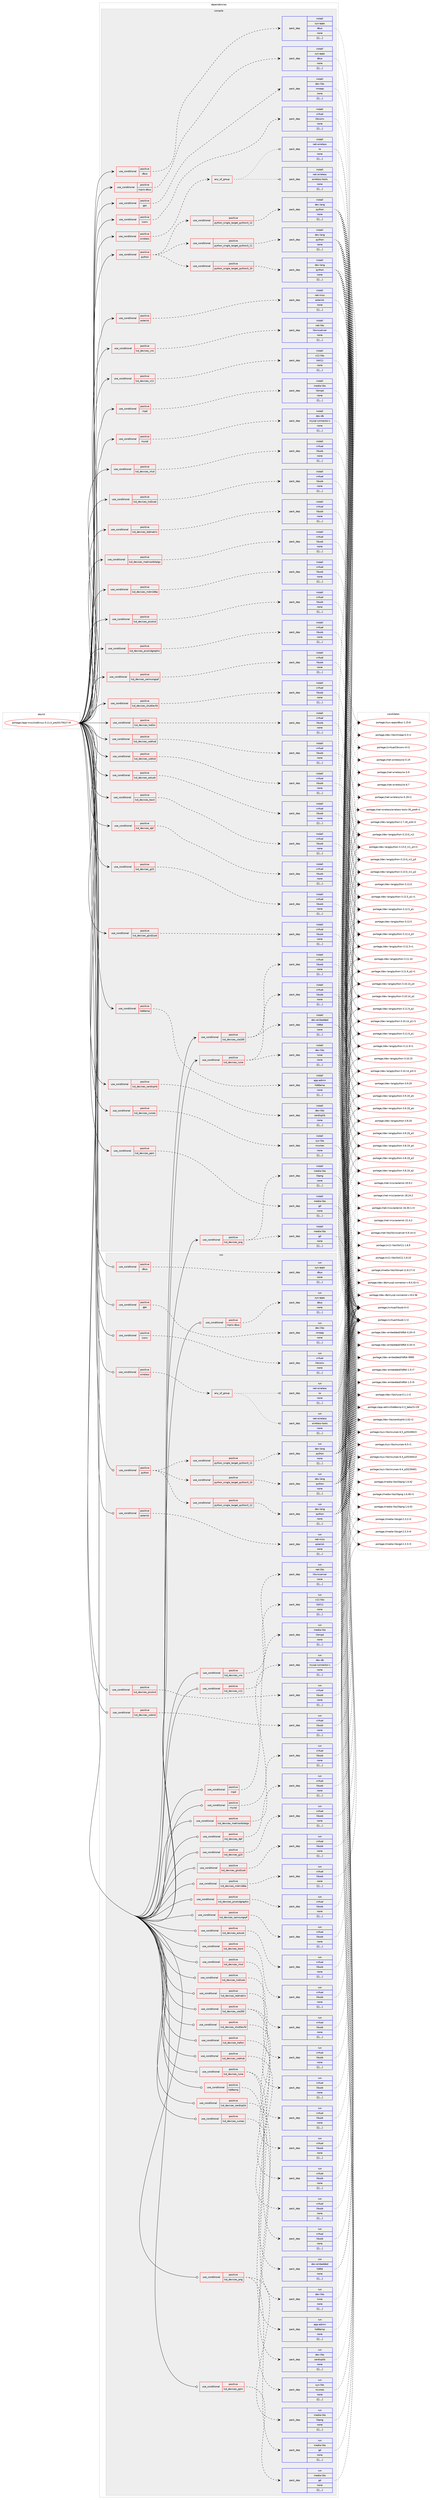 digraph prolog {

# *************
# Graph options
# *************

newrank=true;
concentrate=true;
compound=true;
graph [rankdir=LR,fontname=Helvetica,fontsize=10,ranksep=1.5];#, ranksep=2.5, nodesep=0.2];
edge  [arrowhead=vee];
node  [fontname=Helvetica,fontsize=10];

# **********
# The ebuild
# **********

subgraph cluster_leftcol {
color=gray;
label=<<i>ebuild</i>>;
id [label="portage://app-misc/lcd4linux-0.11.0_pre20170527-r9", color=red, width=4, href="../app-misc/lcd4linux-0.11.0_pre20170527-r9.svg"];
}

# ****************
# The dependencies
# ****************

subgraph cluster_midcol {
color=gray;
label=<<i>dependencies</i>>;
subgraph cluster_compile {
fillcolor="#eeeeee";
style=filled;
label=<<i>compile</i>>;
subgraph cond12285 {
dependency42288 [label=<<TABLE BORDER="0" CELLBORDER="1" CELLSPACING="0" CELLPADDING="4"><TR><TD ROWSPAN="3" CELLPADDING="10">use_conditional</TD></TR><TR><TD>positive</TD></TR><TR><TD>asterisk</TD></TR></TABLE>>, shape=none, color=red];
subgraph pack29605 {
dependency42289 [label=<<TABLE BORDER="0" CELLBORDER="1" CELLSPACING="0" CELLPADDING="4" WIDTH="220"><TR><TD ROWSPAN="6" CELLPADDING="30">pack_dep</TD></TR><TR><TD WIDTH="110">install</TD></TR><TR><TD>net-misc</TD></TR><TR><TD>asterisk</TD></TR><TR><TD>none</TD></TR><TR><TD>[[],,,,]</TD></TR></TABLE>>, shape=none, color=blue];
}
dependency42288:e -> dependency42289:w [weight=20,style="dashed",arrowhead="vee"];
}
id:e -> dependency42288:w [weight=20,style="solid",arrowhead="vee"];
subgraph cond12286 {
dependency42290 [label=<<TABLE BORDER="0" CELLBORDER="1" CELLSPACING="0" CELLPADDING="4"><TR><TD ROWSPAN="3" CELLPADDING="10">use_conditional</TD></TR><TR><TD>positive</TD></TR><TR><TD>dbus</TD></TR></TABLE>>, shape=none, color=red];
subgraph pack29606 {
dependency42291 [label=<<TABLE BORDER="0" CELLBORDER="1" CELLSPACING="0" CELLPADDING="4" WIDTH="220"><TR><TD ROWSPAN="6" CELLPADDING="30">pack_dep</TD></TR><TR><TD WIDTH="110">install</TD></TR><TR><TD>sys-apps</TD></TR><TR><TD>dbus</TD></TR><TR><TD>none</TD></TR><TR><TD>[[],,,,]</TD></TR></TABLE>>, shape=none, color=blue];
}
dependency42290:e -> dependency42291:w [weight=20,style="dashed",arrowhead="vee"];
}
id:e -> dependency42290:w [weight=20,style="solid",arrowhead="vee"];
subgraph cond12287 {
dependency42292 [label=<<TABLE BORDER="0" CELLBORDER="1" CELLSPACING="0" CELLPADDING="4"><TR><TD ROWSPAN="3" CELLPADDING="10">use_conditional</TD></TR><TR><TD>positive</TD></TR><TR><TD>gps</TD></TR></TABLE>>, shape=none, color=red];
subgraph pack29607 {
dependency42293 [label=<<TABLE BORDER="0" CELLBORDER="1" CELLSPACING="0" CELLPADDING="4" WIDTH="220"><TR><TD ROWSPAN="6" CELLPADDING="30">pack_dep</TD></TR><TR><TD WIDTH="110">install</TD></TR><TR><TD>dev-libs</TD></TR><TR><TD>nmeap</TD></TR><TR><TD>none</TD></TR><TR><TD>[[],,,,]</TD></TR></TABLE>>, shape=none, color=blue];
}
dependency42292:e -> dependency42293:w [weight=20,style="dashed",arrowhead="vee"];
}
id:e -> dependency42292:w [weight=20,style="solid",arrowhead="vee"];
subgraph cond12288 {
dependency42294 [label=<<TABLE BORDER="0" CELLBORDER="1" CELLSPACING="0" CELLPADDING="4"><TR><TD ROWSPAN="3" CELLPADDING="10">use_conditional</TD></TR><TR><TD>positive</TD></TR><TR><TD>hddtemp</TD></TR></TABLE>>, shape=none, color=red];
subgraph pack29608 {
dependency42295 [label=<<TABLE BORDER="0" CELLBORDER="1" CELLSPACING="0" CELLPADDING="4" WIDTH="220"><TR><TD ROWSPAN="6" CELLPADDING="30">pack_dep</TD></TR><TR><TD WIDTH="110">install</TD></TR><TR><TD>app-admin</TD></TR><TR><TD>hddtemp</TD></TR><TR><TD>none</TD></TR><TR><TD>[[],,,,]</TD></TR></TABLE>>, shape=none, color=blue];
}
dependency42294:e -> dependency42295:w [weight=20,style="dashed",arrowhead="vee"];
}
id:e -> dependency42294:w [weight=20,style="solid",arrowhead="vee"];
subgraph cond12289 {
dependency42296 [label=<<TABLE BORDER="0" CELLBORDER="1" CELLSPACING="0" CELLPADDING="4"><TR><TD ROWSPAN="3" CELLPADDING="10">use_conditional</TD></TR><TR><TD>positive</TD></TR><TR><TD>iconv</TD></TR></TABLE>>, shape=none, color=red];
subgraph pack29609 {
dependency42297 [label=<<TABLE BORDER="0" CELLBORDER="1" CELLSPACING="0" CELLPADDING="4" WIDTH="220"><TR><TD ROWSPAN="6" CELLPADDING="30">pack_dep</TD></TR><TR><TD WIDTH="110">install</TD></TR><TR><TD>virtual</TD></TR><TR><TD>libiconv</TD></TR><TR><TD>none</TD></TR><TR><TD>[[],,,,]</TD></TR></TABLE>>, shape=none, color=blue];
}
dependency42296:e -> dependency42297:w [weight=20,style="dashed",arrowhead="vee"];
}
id:e -> dependency42296:w [weight=20,style="solid",arrowhead="vee"];
subgraph cond12290 {
dependency42298 [label=<<TABLE BORDER="0" CELLBORDER="1" CELLSPACING="0" CELLPADDING="4"><TR><TD ROWSPAN="3" CELLPADDING="10">use_conditional</TD></TR><TR><TD>positive</TD></TR><TR><TD>lcd_devices_astusb</TD></TR></TABLE>>, shape=none, color=red];
subgraph pack29610 {
dependency42299 [label=<<TABLE BORDER="0" CELLBORDER="1" CELLSPACING="0" CELLPADDING="4" WIDTH="220"><TR><TD ROWSPAN="6" CELLPADDING="30">pack_dep</TD></TR><TR><TD WIDTH="110">install</TD></TR><TR><TD>virtual</TD></TR><TR><TD>libusb</TD></TR><TR><TD>none</TD></TR><TR><TD>[[],,,,]</TD></TR></TABLE>>, shape=none, color=blue];
}
dependency42298:e -> dependency42299:w [weight=20,style="dashed",arrowhead="vee"];
}
id:e -> dependency42298:w [weight=20,style="solid",arrowhead="vee"];
subgraph cond12291 {
dependency42300 [label=<<TABLE BORDER="0" CELLBORDER="1" CELLSPACING="0" CELLPADDING="4"><TR><TD ROWSPAN="3" CELLPADDING="10">use_conditional</TD></TR><TR><TD>positive</TD></TR><TR><TD>lcd_devices_bwct</TD></TR></TABLE>>, shape=none, color=red];
subgraph pack29611 {
dependency42301 [label=<<TABLE BORDER="0" CELLBORDER="1" CELLSPACING="0" CELLPADDING="4" WIDTH="220"><TR><TD ROWSPAN="6" CELLPADDING="30">pack_dep</TD></TR><TR><TD WIDTH="110">install</TD></TR><TR><TD>virtual</TD></TR><TR><TD>libusb</TD></TR><TR><TD>none</TD></TR><TR><TD>[[],,,,]</TD></TR></TABLE>>, shape=none, color=blue];
}
dependency42300:e -> dependency42301:w [weight=20,style="dashed",arrowhead="vee"];
}
id:e -> dependency42300:w [weight=20,style="solid",arrowhead="vee"];
subgraph cond12292 {
dependency42302 [label=<<TABLE BORDER="0" CELLBORDER="1" CELLSPACING="0" CELLPADDING="4"><TR><TD ROWSPAN="3" CELLPADDING="10">use_conditional</TD></TR><TR><TD>positive</TD></TR><TR><TD>lcd_devices_curses</TD></TR></TABLE>>, shape=none, color=red];
subgraph pack29612 {
dependency42303 [label=<<TABLE BORDER="0" CELLBORDER="1" CELLSPACING="0" CELLPADDING="4" WIDTH="220"><TR><TD ROWSPAN="6" CELLPADDING="30">pack_dep</TD></TR><TR><TD WIDTH="110">install</TD></TR><TR><TD>sys-libs</TD></TR><TR><TD>ncurses</TD></TR><TR><TD>none</TD></TR><TR><TD>[[],,,,]</TD></TR></TABLE>>, shape=none, color=blue];
}
dependency42302:e -> dependency42303:w [weight=20,style="dashed",arrowhead="vee"];
}
id:e -> dependency42302:w [weight=20,style="solid",arrowhead="vee"];
subgraph cond12293 {
dependency42304 [label=<<TABLE BORDER="0" CELLBORDER="1" CELLSPACING="0" CELLPADDING="4"><TR><TD ROWSPAN="3" CELLPADDING="10">use_conditional</TD></TR><TR><TD>positive</TD></TR><TR><TD>lcd_devices_dpf</TD></TR></TABLE>>, shape=none, color=red];
subgraph pack29613 {
dependency42305 [label=<<TABLE BORDER="0" CELLBORDER="1" CELLSPACING="0" CELLPADDING="4" WIDTH="220"><TR><TD ROWSPAN="6" CELLPADDING="30">pack_dep</TD></TR><TR><TD WIDTH="110">install</TD></TR><TR><TD>virtual</TD></TR><TR><TD>libusb</TD></TR><TR><TD>none</TD></TR><TR><TD>[[],,,,]</TD></TR></TABLE>>, shape=none, color=blue];
}
dependency42304:e -> dependency42305:w [weight=20,style="dashed",arrowhead="vee"];
}
id:e -> dependency42304:w [weight=20,style="solid",arrowhead="vee"];
subgraph cond12294 {
dependency42306 [label=<<TABLE BORDER="0" CELLBORDER="1" CELLSPACING="0" CELLPADDING="4"><TR><TD ROWSPAN="3" CELLPADDING="10">use_conditional</TD></TR><TR><TD>positive</TD></TR><TR><TD>lcd_devices_g15</TD></TR></TABLE>>, shape=none, color=red];
subgraph pack29614 {
dependency42307 [label=<<TABLE BORDER="0" CELLBORDER="1" CELLSPACING="0" CELLPADDING="4" WIDTH="220"><TR><TD ROWSPAN="6" CELLPADDING="30">pack_dep</TD></TR><TR><TD WIDTH="110">install</TD></TR><TR><TD>virtual</TD></TR><TR><TD>libusb</TD></TR><TR><TD>none</TD></TR><TR><TD>[[],,,,]</TD></TR></TABLE>>, shape=none, color=blue];
}
dependency42306:e -> dependency42307:w [weight=20,style="dashed",arrowhead="vee"];
}
id:e -> dependency42306:w [weight=20,style="solid",arrowhead="vee"];
subgraph cond12295 {
dependency42308 [label=<<TABLE BORDER="0" CELLBORDER="1" CELLSPACING="0" CELLPADDING="4"><TR><TD ROWSPAN="3" CELLPADDING="10">use_conditional</TD></TR><TR><TD>positive</TD></TR><TR><TD>lcd_devices_glcd2usb</TD></TR></TABLE>>, shape=none, color=red];
subgraph pack29615 {
dependency42309 [label=<<TABLE BORDER="0" CELLBORDER="1" CELLSPACING="0" CELLPADDING="4" WIDTH="220"><TR><TD ROWSPAN="6" CELLPADDING="30">pack_dep</TD></TR><TR><TD WIDTH="110">install</TD></TR><TR><TD>virtual</TD></TR><TR><TD>libusb</TD></TR><TR><TD>none</TD></TR><TR><TD>[[],,,,]</TD></TR></TABLE>>, shape=none, color=blue];
}
dependency42308:e -> dependency42309:w [weight=20,style="dashed",arrowhead="vee"];
}
id:e -> dependency42308:w [weight=20,style="solid",arrowhead="vee"];
subgraph cond12296 {
dependency42310 [label=<<TABLE BORDER="0" CELLBORDER="1" CELLSPACING="0" CELLPADDING="4"><TR><TD ROWSPAN="3" CELLPADDING="10">use_conditional</TD></TR><TR><TD>positive</TD></TR><TR><TD>lcd_devices_irlcd</TD></TR></TABLE>>, shape=none, color=red];
subgraph pack29616 {
dependency42311 [label=<<TABLE BORDER="0" CELLBORDER="1" CELLSPACING="0" CELLPADDING="4" WIDTH="220"><TR><TD ROWSPAN="6" CELLPADDING="30">pack_dep</TD></TR><TR><TD WIDTH="110">install</TD></TR><TR><TD>virtual</TD></TR><TR><TD>libusb</TD></TR><TR><TD>none</TD></TR><TR><TD>[[],,,,]</TD></TR></TABLE>>, shape=none, color=blue];
}
dependency42310:e -> dependency42311:w [weight=20,style="dashed",arrowhead="vee"];
}
id:e -> dependency42310:w [weight=20,style="solid",arrowhead="vee"];
subgraph cond12297 {
dependency42312 [label=<<TABLE BORDER="0" CELLBORDER="1" CELLSPACING="0" CELLPADDING="4"><TR><TD ROWSPAN="3" CELLPADDING="10">use_conditional</TD></TR><TR><TD>positive</TD></TR><TR><TD>lcd_devices_lcd2usb</TD></TR></TABLE>>, shape=none, color=red];
subgraph pack29617 {
dependency42313 [label=<<TABLE BORDER="0" CELLBORDER="1" CELLSPACING="0" CELLPADDING="4" WIDTH="220"><TR><TD ROWSPAN="6" CELLPADDING="30">pack_dep</TD></TR><TR><TD WIDTH="110">install</TD></TR><TR><TD>virtual</TD></TR><TR><TD>libusb</TD></TR><TR><TD>none</TD></TR><TR><TD>[[],,,,]</TD></TR></TABLE>>, shape=none, color=blue];
}
dependency42312:e -> dependency42313:w [weight=20,style="dashed",arrowhead="vee"];
}
id:e -> dependency42312:w [weight=20,style="solid",arrowhead="vee"];
subgraph cond12298 {
dependency42314 [label=<<TABLE BORDER="0" CELLBORDER="1" CELLSPACING="0" CELLPADDING="4"><TR><TD ROWSPAN="3" CELLPADDING="10">use_conditional</TD></TR><TR><TD>positive</TD></TR><TR><TD>lcd_devices_ledmatrix</TD></TR></TABLE>>, shape=none, color=red];
subgraph pack29618 {
dependency42315 [label=<<TABLE BORDER="0" CELLBORDER="1" CELLSPACING="0" CELLPADDING="4" WIDTH="220"><TR><TD ROWSPAN="6" CELLPADDING="30">pack_dep</TD></TR><TR><TD WIDTH="110">install</TD></TR><TR><TD>virtual</TD></TR><TR><TD>libusb</TD></TR><TR><TD>none</TD></TR><TR><TD>[[],,,,]</TD></TR></TABLE>>, shape=none, color=blue];
}
dependency42314:e -> dependency42315:w [weight=20,style="dashed",arrowhead="vee"];
}
id:e -> dependency42314:w [weight=20,style="solid",arrowhead="vee"];
subgraph cond12299 {
dependency42316 [label=<<TABLE BORDER="0" CELLBORDER="1" CELLSPACING="0" CELLPADDING="4"><TR><TD ROWSPAN="3" CELLPADDING="10">use_conditional</TD></TR><TR><TD>positive</TD></TR><TR><TD>lcd_devices_luise</TD></TR></TABLE>>, shape=none, color=red];
subgraph pack29619 {
dependency42317 [label=<<TABLE BORDER="0" CELLBORDER="1" CELLSPACING="0" CELLPADDING="4" WIDTH="220"><TR><TD ROWSPAN="6" CELLPADDING="30">pack_dep</TD></TR><TR><TD WIDTH="110">install</TD></TR><TR><TD>dev-libs</TD></TR><TR><TD>luise</TD></TR><TR><TD>none</TD></TR><TR><TD>[[],,,,]</TD></TR></TABLE>>, shape=none, color=blue];
}
dependency42316:e -> dependency42317:w [weight=20,style="dashed",arrowhead="vee"];
subgraph pack29620 {
dependency42318 [label=<<TABLE BORDER="0" CELLBORDER="1" CELLSPACING="0" CELLPADDING="4" WIDTH="220"><TR><TD ROWSPAN="6" CELLPADDING="30">pack_dep</TD></TR><TR><TD WIDTH="110">install</TD></TR><TR><TD>virtual</TD></TR><TR><TD>libusb</TD></TR><TR><TD>none</TD></TR><TR><TD>[[],,,,]</TD></TR></TABLE>>, shape=none, color=blue];
}
dependency42316:e -> dependency42318:w [weight=20,style="dashed",arrowhead="vee"];
}
id:e -> dependency42316:w [weight=20,style="solid",arrowhead="vee"];
subgraph cond12300 {
dependency42319 [label=<<TABLE BORDER="0" CELLBORDER="1" CELLSPACING="0" CELLPADDING="4"><TR><TD ROWSPAN="3" CELLPADDING="10">use_conditional</TD></TR><TR><TD>positive</TD></TR><TR><TD>lcd_devices_matrixorbitalgx</TD></TR></TABLE>>, shape=none, color=red];
subgraph pack29621 {
dependency42320 [label=<<TABLE BORDER="0" CELLBORDER="1" CELLSPACING="0" CELLPADDING="4" WIDTH="220"><TR><TD ROWSPAN="6" CELLPADDING="30">pack_dep</TD></TR><TR><TD WIDTH="110">install</TD></TR><TR><TD>virtual</TD></TR><TR><TD>libusb</TD></TR><TR><TD>none</TD></TR><TR><TD>[[],,,,]</TD></TR></TABLE>>, shape=none, color=blue];
}
dependency42319:e -> dependency42320:w [weight=20,style="dashed",arrowhead="vee"];
}
id:e -> dependency42319:w [weight=20,style="solid",arrowhead="vee"];
subgraph cond12301 {
dependency42321 [label=<<TABLE BORDER="0" CELLBORDER="1" CELLSPACING="0" CELLPADDING="4"><TR><TD ROWSPAN="3" CELLPADDING="10">use_conditional</TD></TR><TR><TD>positive</TD></TR><TR><TD>lcd_devices_mdm166a</TD></TR></TABLE>>, shape=none, color=red];
subgraph pack29622 {
dependency42322 [label=<<TABLE BORDER="0" CELLBORDER="1" CELLSPACING="0" CELLPADDING="4" WIDTH="220"><TR><TD ROWSPAN="6" CELLPADDING="30">pack_dep</TD></TR><TR><TD WIDTH="110">install</TD></TR><TR><TD>virtual</TD></TR><TR><TD>libusb</TD></TR><TR><TD>none</TD></TR><TR><TD>[[],,,,]</TD></TR></TABLE>>, shape=none, color=blue];
}
dependency42321:e -> dependency42322:w [weight=20,style="dashed",arrowhead="vee"];
}
id:e -> dependency42321:w [weight=20,style="solid",arrowhead="vee"];
subgraph cond12302 {
dependency42323 [label=<<TABLE BORDER="0" CELLBORDER="1" CELLSPACING="0" CELLPADDING="4"><TR><TD ROWSPAN="3" CELLPADDING="10">use_conditional</TD></TR><TR><TD>positive</TD></TR><TR><TD>lcd_devices_picolcd</TD></TR></TABLE>>, shape=none, color=red];
subgraph pack29623 {
dependency42324 [label=<<TABLE BORDER="0" CELLBORDER="1" CELLSPACING="0" CELLPADDING="4" WIDTH="220"><TR><TD ROWSPAN="6" CELLPADDING="30">pack_dep</TD></TR><TR><TD WIDTH="110">install</TD></TR><TR><TD>virtual</TD></TR><TR><TD>libusb</TD></TR><TR><TD>none</TD></TR><TR><TD>[[],,,,]</TD></TR></TABLE>>, shape=none, color=blue];
}
dependency42323:e -> dependency42324:w [weight=20,style="dashed",arrowhead="vee"];
}
id:e -> dependency42323:w [weight=20,style="solid",arrowhead="vee"];
subgraph cond12303 {
dependency42325 [label=<<TABLE BORDER="0" CELLBORDER="1" CELLSPACING="0" CELLPADDING="4"><TR><TD ROWSPAN="3" CELLPADDING="10">use_conditional</TD></TR><TR><TD>positive</TD></TR><TR><TD>lcd_devices_picolcdgraphic</TD></TR></TABLE>>, shape=none, color=red];
subgraph pack29624 {
dependency42326 [label=<<TABLE BORDER="0" CELLBORDER="1" CELLSPACING="0" CELLPADDING="4" WIDTH="220"><TR><TD ROWSPAN="6" CELLPADDING="30">pack_dep</TD></TR><TR><TD WIDTH="110">install</TD></TR><TR><TD>virtual</TD></TR><TR><TD>libusb</TD></TR><TR><TD>none</TD></TR><TR><TD>[[],,,,]</TD></TR></TABLE>>, shape=none, color=blue];
}
dependency42325:e -> dependency42326:w [weight=20,style="dashed",arrowhead="vee"];
}
id:e -> dependency42325:w [weight=20,style="solid",arrowhead="vee"];
subgraph cond12304 {
dependency42327 [label=<<TABLE BORDER="0" CELLBORDER="1" CELLSPACING="0" CELLPADDING="4"><TR><TD ROWSPAN="3" CELLPADDING="10">use_conditional</TD></TR><TR><TD>positive</TD></TR><TR><TD>lcd_devices_png</TD></TR></TABLE>>, shape=none, color=red];
subgraph pack29625 {
dependency42328 [label=<<TABLE BORDER="0" CELLBORDER="1" CELLSPACING="0" CELLPADDING="4" WIDTH="220"><TR><TD ROWSPAN="6" CELLPADDING="30">pack_dep</TD></TR><TR><TD WIDTH="110">install</TD></TR><TR><TD>media-libs</TD></TR><TR><TD>gd</TD></TR><TR><TD>none</TD></TR><TR><TD>[[],,,,]</TD></TR></TABLE>>, shape=none, color=blue];
}
dependency42327:e -> dependency42328:w [weight=20,style="dashed",arrowhead="vee"];
subgraph pack29626 {
dependency42329 [label=<<TABLE BORDER="0" CELLBORDER="1" CELLSPACING="0" CELLPADDING="4" WIDTH="220"><TR><TD ROWSPAN="6" CELLPADDING="30">pack_dep</TD></TR><TR><TD WIDTH="110">install</TD></TR><TR><TD>media-libs</TD></TR><TR><TD>libpng</TD></TR><TR><TD>none</TD></TR><TR><TD>[[],,,,]</TD></TR></TABLE>>, shape=none, color=blue];
}
dependency42327:e -> dependency42329:w [weight=20,style="dashed",arrowhead="vee"];
}
id:e -> dependency42327:w [weight=20,style="solid",arrowhead="vee"];
subgraph cond12305 {
dependency42330 [label=<<TABLE BORDER="0" CELLBORDER="1" CELLSPACING="0" CELLPADDING="4"><TR><TD ROWSPAN="3" CELLPADDING="10">use_conditional</TD></TR><TR><TD>positive</TD></TR><TR><TD>lcd_devices_ppm</TD></TR></TABLE>>, shape=none, color=red];
subgraph pack29627 {
dependency42331 [label=<<TABLE BORDER="0" CELLBORDER="1" CELLSPACING="0" CELLPADDING="4" WIDTH="220"><TR><TD ROWSPAN="6" CELLPADDING="30">pack_dep</TD></TR><TR><TD WIDTH="110">install</TD></TR><TR><TD>media-libs</TD></TR><TR><TD>gd</TD></TR><TR><TD>none</TD></TR><TR><TD>[[],,,,]</TD></TR></TABLE>>, shape=none, color=blue];
}
dependency42330:e -> dependency42331:w [weight=20,style="dashed",arrowhead="vee"];
}
id:e -> dependency42330:w [weight=20,style="solid",arrowhead="vee"];
subgraph cond12306 {
dependency42332 [label=<<TABLE BORDER="0" CELLBORDER="1" CELLSPACING="0" CELLPADDING="4"><TR><TD ROWSPAN="3" CELLPADDING="10">use_conditional</TD></TR><TR><TD>positive</TD></TR><TR><TD>lcd_devices_samsungspf</TD></TR></TABLE>>, shape=none, color=red];
subgraph pack29628 {
dependency42333 [label=<<TABLE BORDER="0" CELLBORDER="1" CELLSPACING="0" CELLPADDING="4" WIDTH="220"><TR><TD ROWSPAN="6" CELLPADDING="30">pack_dep</TD></TR><TR><TD WIDTH="110">install</TD></TR><TR><TD>virtual</TD></TR><TR><TD>libusb</TD></TR><TR><TD>none</TD></TR><TR><TD>[[],,,,]</TD></TR></TABLE>>, shape=none, color=blue];
}
dependency42332:e -> dependency42333:w [weight=20,style="dashed",arrowhead="vee"];
}
id:e -> dependency42332:w [weight=20,style="solid",arrowhead="vee"];
subgraph cond12307 {
dependency42334 [label=<<TABLE BORDER="0" CELLBORDER="1" CELLSPACING="0" CELLPADDING="4"><TR><TD ROWSPAN="3" CELLPADDING="10">use_conditional</TD></TR><TR><TD>positive</TD></TR><TR><TD>lcd_devices_serdisplib</TD></TR></TABLE>>, shape=none, color=red];
subgraph pack29629 {
dependency42335 [label=<<TABLE BORDER="0" CELLBORDER="1" CELLSPACING="0" CELLPADDING="4" WIDTH="220"><TR><TD ROWSPAN="6" CELLPADDING="30">pack_dep</TD></TR><TR><TD WIDTH="110">install</TD></TR><TR><TD>dev-libs</TD></TR><TR><TD>serdisplib</TD></TR><TR><TD>none</TD></TR><TR><TD>[[],,,,]</TD></TR></TABLE>>, shape=none, color=blue];
}
dependency42334:e -> dependency42335:w [weight=20,style="dashed",arrowhead="vee"];
}
id:e -> dependency42334:w [weight=20,style="solid",arrowhead="vee"];
subgraph cond12308 {
dependency42336 [label=<<TABLE BORDER="0" CELLBORDER="1" CELLSPACING="0" CELLPADDING="4"><TR><TD ROWSPAN="3" CELLPADDING="10">use_conditional</TD></TR><TR><TD>positive</TD></TR><TR><TD>lcd_devices_shuttlevfd</TD></TR></TABLE>>, shape=none, color=red];
subgraph pack29630 {
dependency42337 [label=<<TABLE BORDER="0" CELLBORDER="1" CELLSPACING="0" CELLPADDING="4" WIDTH="220"><TR><TD ROWSPAN="6" CELLPADDING="30">pack_dep</TD></TR><TR><TD WIDTH="110">install</TD></TR><TR><TD>virtual</TD></TR><TR><TD>libusb</TD></TR><TR><TD>none</TD></TR><TR><TD>[[],,,,]</TD></TR></TABLE>>, shape=none, color=blue];
}
dependency42336:e -> dependency42337:w [weight=20,style="dashed",arrowhead="vee"];
}
id:e -> dependency42336:w [weight=20,style="solid",arrowhead="vee"];
subgraph cond12309 {
dependency42338 [label=<<TABLE BORDER="0" CELLBORDER="1" CELLSPACING="0" CELLPADDING="4"><TR><TD ROWSPAN="3" CELLPADDING="10">use_conditional</TD></TR><TR><TD>positive</TD></TR><TR><TD>lcd_devices_trefon</TD></TR></TABLE>>, shape=none, color=red];
subgraph pack29631 {
dependency42339 [label=<<TABLE BORDER="0" CELLBORDER="1" CELLSPACING="0" CELLPADDING="4" WIDTH="220"><TR><TD ROWSPAN="6" CELLPADDING="30">pack_dep</TD></TR><TR><TD WIDTH="110">install</TD></TR><TR><TD>virtual</TD></TR><TR><TD>libusb</TD></TR><TR><TD>none</TD></TR><TR><TD>[[],,,,]</TD></TR></TABLE>>, shape=none, color=blue];
}
dependency42338:e -> dependency42339:w [weight=20,style="dashed",arrowhead="vee"];
}
id:e -> dependency42338:w [weight=20,style="solid",arrowhead="vee"];
subgraph cond12310 {
dependency42340 [label=<<TABLE BORDER="0" CELLBORDER="1" CELLSPACING="0" CELLPADDING="4"><TR><TD ROWSPAN="3" CELLPADDING="10">use_conditional</TD></TR><TR><TD>positive</TD></TR><TR><TD>lcd_devices_ula200</TD></TR></TABLE>>, shape=none, color=red];
subgraph pack29632 {
dependency42341 [label=<<TABLE BORDER="0" CELLBORDER="1" CELLSPACING="0" CELLPADDING="4" WIDTH="220"><TR><TD ROWSPAN="6" CELLPADDING="30">pack_dep</TD></TR><TR><TD WIDTH="110">install</TD></TR><TR><TD>dev-embedded</TD></TR><TR><TD>libftdi</TD></TR><TR><TD>none</TD></TR><TR><TD>[[],,,,]</TD></TR></TABLE>>, shape=none, color=blue];
}
dependency42340:e -> dependency42341:w [weight=20,style="dashed",arrowhead="vee"];
subgraph pack29633 {
dependency42342 [label=<<TABLE BORDER="0" CELLBORDER="1" CELLSPACING="0" CELLPADDING="4" WIDTH="220"><TR><TD ROWSPAN="6" CELLPADDING="30">pack_dep</TD></TR><TR><TD WIDTH="110">install</TD></TR><TR><TD>virtual</TD></TR><TR><TD>libusb</TD></TR><TR><TD>none</TD></TR><TR><TD>[[],,,,]</TD></TR></TABLE>>, shape=none, color=blue];
}
dependency42340:e -> dependency42342:w [weight=20,style="dashed",arrowhead="vee"];
}
id:e -> dependency42340:w [weight=20,style="solid",arrowhead="vee"];
subgraph cond12311 {
dependency42343 [label=<<TABLE BORDER="0" CELLBORDER="1" CELLSPACING="0" CELLPADDING="4"><TR><TD ROWSPAN="3" CELLPADDING="10">use_conditional</TD></TR><TR><TD>positive</TD></TR><TR><TD>lcd_devices_usbhub</TD></TR></TABLE>>, shape=none, color=red];
subgraph pack29634 {
dependency42344 [label=<<TABLE BORDER="0" CELLBORDER="1" CELLSPACING="0" CELLPADDING="4" WIDTH="220"><TR><TD ROWSPAN="6" CELLPADDING="30">pack_dep</TD></TR><TR><TD WIDTH="110">install</TD></TR><TR><TD>virtual</TD></TR><TR><TD>libusb</TD></TR><TR><TD>none</TD></TR><TR><TD>[[],,,,]</TD></TR></TABLE>>, shape=none, color=blue];
}
dependency42343:e -> dependency42344:w [weight=20,style="dashed",arrowhead="vee"];
}
id:e -> dependency42343:w [weight=20,style="solid",arrowhead="vee"];
subgraph cond12312 {
dependency42345 [label=<<TABLE BORDER="0" CELLBORDER="1" CELLSPACING="0" CELLPADDING="4"><TR><TD ROWSPAN="3" CELLPADDING="10">use_conditional</TD></TR><TR><TD>positive</TD></TR><TR><TD>lcd_devices_usblcd</TD></TR></TABLE>>, shape=none, color=red];
subgraph pack29635 {
dependency42346 [label=<<TABLE BORDER="0" CELLBORDER="1" CELLSPACING="0" CELLPADDING="4" WIDTH="220"><TR><TD ROWSPAN="6" CELLPADDING="30">pack_dep</TD></TR><TR><TD WIDTH="110">install</TD></TR><TR><TD>virtual</TD></TR><TR><TD>libusb</TD></TR><TR><TD>none</TD></TR><TR><TD>[[],,,,]</TD></TR></TABLE>>, shape=none, color=blue];
}
dependency42345:e -> dependency42346:w [weight=20,style="dashed",arrowhead="vee"];
}
id:e -> dependency42345:w [weight=20,style="solid",arrowhead="vee"];
subgraph cond12313 {
dependency42347 [label=<<TABLE BORDER="0" CELLBORDER="1" CELLSPACING="0" CELLPADDING="4"><TR><TD ROWSPAN="3" CELLPADDING="10">use_conditional</TD></TR><TR><TD>positive</TD></TR><TR><TD>lcd_devices_vnc</TD></TR></TABLE>>, shape=none, color=red];
subgraph pack29636 {
dependency42348 [label=<<TABLE BORDER="0" CELLBORDER="1" CELLSPACING="0" CELLPADDING="4" WIDTH="220"><TR><TD ROWSPAN="6" CELLPADDING="30">pack_dep</TD></TR><TR><TD WIDTH="110">install</TD></TR><TR><TD>net-libs</TD></TR><TR><TD>libvncserver</TD></TR><TR><TD>none</TD></TR><TR><TD>[[],,,,]</TD></TR></TABLE>>, shape=none, color=blue];
}
dependency42347:e -> dependency42348:w [weight=20,style="dashed",arrowhead="vee"];
}
id:e -> dependency42347:w [weight=20,style="solid",arrowhead="vee"];
subgraph cond12314 {
dependency42349 [label=<<TABLE BORDER="0" CELLBORDER="1" CELLSPACING="0" CELLPADDING="4"><TR><TD ROWSPAN="3" CELLPADDING="10">use_conditional</TD></TR><TR><TD>positive</TD></TR><TR><TD>lcd_devices_x11</TD></TR></TABLE>>, shape=none, color=red];
subgraph pack29637 {
dependency42350 [label=<<TABLE BORDER="0" CELLBORDER="1" CELLSPACING="0" CELLPADDING="4" WIDTH="220"><TR><TD ROWSPAN="6" CELLPADDING="30">pack_dep</TD></TR><TR><TD WIDTH="110">install</TD></TR><TR><TD>x11-libs</TD></TR><TR><TD>libX11</TD></TR><TR><TD>none</TD></TR><TR><TD>[[],,,,]</TD></TR></TABLE>>, shape=none, color=blue];
}
dependency42349:e -> dependency42350:w [weight=20,style="dashed",arrowhead="vee"];
}
id:e -> dependency42349:w [weight=20,style="solid",arrowhead="vee"];
subgraph cond12315 {
dependency42351 [label=<<TABLE BORDER="0" CELLBORDER="1" CELLSPACING="0" CELLPADDING="4"><TR><TD ROWSPAN="3" CELLPADDING="10">use_conditional</TD></TR><TR><TD>positive</TD></TR><TR><TD>mpd</TD></TR></TABLE>>, shape=none, color=red];
subgraph pack29638 {
dependency42352 [label=<<TABLE BORDER="0" CELLBORDER="1" CELLSPACING="0" CELLPADDING="4" WIDTH="220"><TR><TD ROWSPAN="6" CELLPADDING="30">pack_dep</TD></TR><TR><TD WIDTH="110">install</TD></TR><TR><TD>media-libs</TD></TR><TR><TD>libmpd</TD></TR><TR><TD>none</TD></TR><TR><TD>[[],,,,]</TD></TR></TABLE>>, shape=none, color=blue];
}
dependency42351:e -> dependency42352:w [weight=20,style="dashed",arrowhead="vee"];
}
id:e -> dependency42351:w [weight=20,style="solid",arrowhead="vee"];
subgraph cond12316 {
dependency42353 [label=<<TABLE BORDER="0" CELLBORDER="1" CELLSPACING="0" CELLPADDING="4"><TR><TD ROWSPAN="3" CELLPADDING="10">use_conditional</TD></TR><TR><TD>positive</TD></TR><TR><TD>mpris-dbus</TD></TR></TABLE>>, shape=none, color=red];
subgraph pack29639 {
dependency42354 [label=<<TABLE BORDER="0" CELLBORDER="1" CELLSPACING="0" CELLPADDING="4" WIDTH="220"><TR><TD ROWSPAN="6" CELLPADDING="30">pack_dep</TD></TR><TR><TD WIDTH="110">install</TD></TR><TR><TD>sys-apps</TD></TR><TR><TD>dbus</TD></TR><TR><TD>none</TD></TR><TR><TD>[[],,,,]</TD></TR></TABLE>>, shape=none, color=blue];
}
dependency42353:e -> dependency42354:w [weight=20,style="dashed",arrowhead="vee"];
}
id:e -> dependency42353:w [weight=20,style="solid",arrowhead="vee"];
subgraph cond12317 {
dependency42355 [label=<<TABLE BORDER="0" CELLBORDER="1" CELLSPACING="0" CELLPADDING="4"><TR><TD ROWSPAN="3" CELLPADDING="10">use_conditional</TD></TR><TR><TD>positive</TD></TR><TR><TD>mysql</TD></TR></TABLE>>, shape=none, color=red];
subgraph pack29640 {
dependency42356 [label=<<TABLE BORDER="0" CELLBORDER="1" CELLSPACING="0" CELLPADDING="4" WIDTH="220"><TR><TD ROWSPAN="6" CELLPADDING="30">pack_dep</TD></TR><TR><TD WIDTH="110">install</TD></TR><TR><TD>dev-db</TD></TR><TR><TD>mysql-connector-c</TD></TR><TR><TD>none</TD></TR><TR><TD>[[],,,,]</TD></TR></TABLE>>, shape=none, color=blue];
}
dependency42355:e -> dependency42356:w [weight=20,style="dashed",arrowhead="vee"];
}
id:e -> dependency42355:w [weight=20,style="solid",arrowhead="vee"];
subgraph cond12318 {
dependency42357 [label=<<TABLE BORDER="0" CELLBORDER="1" CELLSPACING="0" CELLPADDING="4"><TR><TD ROWSPAN="3" CELLPADDING="10">use_conditional</TD></TR><TR><TD>positive</TD></TR><TR><TD>python</TD></TR></TABLE>>, shape=none, color=red];
subgraph cond12319 {
dependency42358 [label=<<TABLE BORDER="0" CELLBORDER="1" CELLSPACING="0" CELLPADDING="4"><TR><TD ROWSPAN="3" CELLPADDING="10">use_conditional</TD></TR><TR><TD>positive</TD></TR><TR><TD>python_single_target_python3_10</TD></TR></TABLE>>, shape=none, color=red];
subgraph pack29641 {
dependency42359 [label=<<TABLE BORDER="0" CELLBORDER="1" CELLSPACING="0" CELLPADDING="4" WIDTH="220"><TR><TD ROWSPAN="6" CELLPADDING="30">pack_dep</TD></TR><TR><TD WIDTH="110">install</TD></TR><TR><TD>dev-lang</TD></TR><TR><TD>python</TD></TR><TR><TD>none</TD></TR><TR><TD>[[],,,,]</TD></TR></TABLE>>, shape=none, color=blue];
}
dependency42358:e -> dependency42359:w [weight=20,style="dashed",arrowhead="vee"];
}
dependency42357:e -> dependency42358:w [weight=20,style="dashed",arrowhead="vee"];
subgraph cond12320 {
dependency42360 [label=<<TABLE BORDER="0" CELLBORDER="1" CELLSPACING="0" CELLPADDING="4"><TR><TD ROWSPAN="3" CELLPADDING="10">use_conditional</TD></TR><TR><TD>positive</TD></TR><TR><TD>python_single_target_python3_11</TD></TR></TABLE>>, shape=none, color=red];
subgraph pack29642 {
dependency42361 [label=<<TABLE BORDER="0" CELLBORDER="1" CELLSPACING="0" CELLPADDING="4" WIDTH="220"><TR><TD ROWSPAN="6" CELLPADDING="30">pack_dep</TD></TR><TR><TD WIDTH="110">install</TD></TR><TR><TD>dev-lang</TD></TR><TR><TD>python</TD></TR><TR><TD>none</TD></TR><TR><TD>[[],,,,]</TD></TR></TABLE>>, shape=none, color=blue];
}
dependency42360:e -> dependency42361:w [weight=20,style="dashed",arrowhead="vee"];
}
dependency42357:e -> dependency42360:w [weight=20,style="dashed",arrowhead="vee"];
subgraph cond12321 {
dependency42362 [label=<<TABLE BORDER="0" CELLBORDER="1" CELLSPACING="0" CELLPADDING="4"><TR><TD ROWSPAN="3" CELLPADDING="10">use_conditional</TD></TR><TR><TD>positive</TD></TR><TR><TD>python_single_target_python3_12</TD></TR></TABLE>>, shape=none, color=red];
subgraph pack29643 {
dependency42363 [label=<<TABLE BORDER="0" CELLBORDER="1" CELLSPACING="0" CELLPADDING="4" WIDTH="220"><TR><TD ROWSPAN="6" CELLPADDING="30">pack_dep</TD></TR><TR><TD WIDTH="110">install</TD></TR><TR><TD>dev-lang</TD></TR><TR><TD>python</TD></TR><TR><TD>none</TD></TR><TR><TD>[[],,,,]</TD></TR></TABLE>>, shape=none, color=blue];
}
dependency42362:e -> dependency42363:w [weight=20,style="dashed",arrowhead="vee"];
}
dependency42357:e -> dependency42362:w [weight=20,style="dashed",arrowhead="vee"];
}
id:e -> dependency42357:w [weight=20,style="solid",arrowhead="vee"];
subgraph cond12322 {
dependency42364 [label=<<TABLE BORDER="0" CELLBORDER="1" CELLSPACING="0" CELLPADDING="4"><TR><TD ROWSPAN="3" CELLPADDING="10">use_conditional</TD></TR><TR><TD>positive</TD></TR><TR><TD>wireless</TD></TR></TABLE>>, shape=none, color=red];
subgraph any334 {
dependency42365 [label=<<TABLE BORDER="0" CELLBORDER="1" CELLSPACING="0" CELLPADDING="4"><TR><TD CELLPADDING="10">any_of_group</TD></TR></TABLE>>, shape=none, color=red];subgraph pack29644 {
dependency42366 [label=<<TABLE BORDER="0" CELLBORDER="1" CELLSPACING="0" CELLPADDING="4" WIDTH="220"><TR><TD ROWSPAN="6" CELLPADDING="30">pack_dep</TD></TR><TR><TD WIDTH="110">install</TD></TR><TR><TD>net-wireless</TD></TR><TR><TD>iw</TD></TR><TR><TD>none</TD></TR><TR><TD>[[],,,,]</TD></TR></TABLE>>, shape=none, color=blue];
}
dependency42365:e -> dependency42366:w [weight=20,style="dotted",arrowhead="oinv"];
subgraph pack29645 {
dependency42367 [label=<<TABLE BORDER="0" CELLBORDER="1" CELLSPACING="0" CELLPADDING="4" WIDTH="220"><TR><TD ROWSPAN="6" CELLPADDING="30">pack_dep</TD></TR><TR><TD WIDTH="110">install</TD></TR><TR><TD>net-wireless</TD></TR><TR><TD>wireless-tools</TD></TR><TR><TD>none</TD></TR><TR><TD>[[],,,,]</TD></TR></TABLE>>, shape=none, color=blue];
}
dependency42365:e -> dependency42367:w [weight=20,style="dotted",arrowhead="oinv"];
}
dependency42364:e -> dependency42365:w [weight=20,style="dashed",arrowhead="vee"];
}
id:e -> dependency42364:w [weight=20,style="solid",arrowhead="vee"];
}
subgraph cluster_compileandrun {
fillcolor="#eeeeee";
style=filled;
label=<<i>compile and run</i>>;
}
subgraph cluster_run {
fillcolor="#eeeeee";
style=filled;
label=<<i>run</i>>;
subgraph cond12323 {
dependency42368 [label=<<TABLE BORDER="0" CELLBORDER="1" CELLSPACING="0" CELLPADDING="4"><TR><TD ROWSPAN="3" CELLPADDING="10">use_conditional</TD></TR><TR><TD>positive</TD></TR><TR><TD>asterisk</TD></TR></TABLE>>, shape=none, color=red];
subgraph pack29646 {
dependency42369 [label=<<TABLE BORDER="0" CELLBORDER="1" CELLSPACING="0" CELLPADDING="4" WIDTH="220"><TR><TD ROWSPAN="6" CELLPADDING="30">pack_dep</TD></TR><TR><TD WIDTH="110">run</TD></TR><TR><TD>net-misc</TD></TR><TR><TD>asterisk</TD></TR><TR><TD>none</TD></TR><TR><TD>[[],,,,]</TD></TR></TABLE>>, shape=none, color=blue];
}
dependency42368:e -> dependency42369:w [weight=20,style="dashed",arrowhead="vee"];
}
id:e -> dependency42368:w [weight=20,style="solid",arrowhead="odot"];
subgraph cond12324 {
dependency42370 [label=<<TABLE BORDER="0" CELLBORDER="1" CELLSPACING="0" CELLPADDING="4"><TR><TD ROWSPAN="3" CELLPADDING="10">use_conditional</TD></TR><TR><TD>positive</TD></TR><TR><TD>dbus</TD></TR></TABLE>>, shape=none, color=red];
subgraph pack29647 {
dependency42371 [label=<<TABLE BORDER="0" CELLBORDER="1" CELLSPACING="0" CELLPADDING="4" WIDTH="220"><TR><TD ROWSPAN="6" CELLPADDING="30">pack_dep</TD></TR><TR><TD WIDTH="110">run</TD></TR><TR><TD>sys-apps</TD></TR><TR><TD>dbus</TD></TR><TR><TD>none</TD></TR><TR><TD>[[],,,,]</TD></TR></TABLE>>, shape=none, color=blue];
}
dependency42370:e -> dependency42371:w [weight=20,style="dashed",arrowhead="vee"];
}
id:e -> dependency42370:w [weight=20,style="solid",arrowhead="odot"];
subgraph cond12325 {
dependency42372 [label=<<TABLE BORDER="0" CELLBORDER="1" CELLSPACING="0" CELLPADDING="4"><TR><TD ROWSPAN="3" CELLPADDING="10">use_conditional</TD></TR><TR><TD>positive</TD></TR><TR><TD>gps</TD></TR></TABLE>>, shape=none, color=red];
subgraph pack29648 {
dependency42373 [label=<<TABLE BORDER="0" CELLBORDER="1" CELLSPACING="0" CELLPADDING="4" WIDTH="220"><TR><TD ROWSPAN="6" CELLPADDING="30">pack_dep</TD></TR><TR><TD WIDTH="110">run</TD></TR><TR><TD>dev-libs</TD></TR><TR><TD>nmeap</TD></TR><TR><TD>none</TD></TR><TR><TD>[[],,,,]</TD></TR></TABLE>>, shape=none, color=blue];
}
dependency42372:e -> dependency42373:w [weight=20,style="dashed",arrowhead="vee"];
}
id:e -> dependency42372:w [weight=20,style="solid",arrowhead="odot"];
subgraph cond12326 {
dependency42374 [label=<<TABLE BORDER="0" CELLBORDER="1" CELLSPACING="0" CELLPADDING="4"><TR><TD ROWSPAN="3" CELLPADDING="10">use_conditional</TD></TR><TR><TD>positive</TD></TR><TR><TD>hddtemp</TD></TR></TABLE>>, shape=none, color=red];
subgraph pack29649 {
dependency42375 [label=<<TABLE BORDER="0" CELLBORDER="1" CELLSPACING="0" CELLPADDING="4" WIDTH="220"><TR><TD ROWSPAN="6" CELLPADDING="30">pack_dep</TD></TR><TR><TD WIDTH="110">run</TD></TR><TR><TD>app-admin</TD></TR><TR><TD>hddtemp</TD></TR><TR><TD>none</TD></TR><TR><TD>[[],,,,]</TD></TR></TABLE>>, shape=none, color=blue];
}
dependency42374:e -> dependency42375:w [weight=20,style="dashed",arrowhead="vee"];
}
id:e -> dependency42374:w [weight=20,style="solid",arrowhead="odot"];
subgraph cond12327 {
dependency42376 [label=<<TABLE BORDER="0" CELLBORDER="1" CELLSPACING="0" CELLPADDING="4"><TR><TD ROWSPAN="3" CELLPADDING="10">use_conditional</TD></TR><TR><TD>positive</TD></TR><TR><TD>iconv</TD></TR></TABLE>>, shape=none, color=red];
subgraph pack29650 {
dependency42377 [label=<<TABLE BORDER="0" CELLBORDER="1" CELLSPACING="0" CELLPADDING="4" WIDTH="220"><TR><TD ROWSPAN="6" CELLPADDING="30">pack_dep</TD></TR><TR><TD WIDTH="110">run</TD></TR><TR><TD>virtual</TD></TR><TR><TD>libiconv</TD></TR><TR><TD>none</TD></TR><TR><TD>[[],,,,]</TD></TR></TABLE>>, shape=none, color=blue];
}
dependency42376:e -> dependency42377:w [weight=20,style="dashed",arrowhead="vee"];
}
id:e -> dependency42376:w [weight=20,style="solid",arrowhead="odot"];
subgraph cond12328 {
dependency42378 [label=<<TABLE BORDER="0" CELLBORDER="1" CELLSPACING="0" CELLPADDING="4"><TR><TD ROWSPAN="3" CELLPADDING="10">use_conditional</TD></TR><TR><TD>positive</TD></TR><TR><TD>lcd_devices_astusb</TD></TR></TABLE>>, shape=none, color=red];
subgraph pack29651 {
dependency42379 [label=<<TABLE BORDER="0" CELLBORDER="1" CELLSPACING="0" CELLPADDING="4" WIDTH="220"><TR><TD ROWSPAN="6" CELLPADDING="30">pack_dep</TD></TR><TR><TD WIDTH="110">run</TD></TR><TR><TD>virtual</TD></TR><TR><TD>libusb</TD></TR><TR><TD>none</TD></TR><TR><TD>[[],,,,]</TD></TR></TABLE>>, shape=none, color=blue];
}
dependency42378:e -> dependency42379:w [weight=20,style="dashed",arrowhead="vee"];
}
id:e -> dependency42378:w [weight=20,style="solid",arrowhead="odot"];
subgraph cond12329 {
dependency42380 [label=<<TABLE BORDER="0" CELLBORDER="1" CELLSPACING="0" CELLPADDING="4"><TR><TD ROWSPAN="3" CELLPADDING="10">use_conditional</TD></TR><TR><TD>positive</TD></TR><TR><TD>lcd_devices_bwct</TD></TR></TABLE>>, shape=none, color=red];
subgraph pack29652 {
dependency42381 [label=<<TABLE BORDER="0" CELLBORDER="1" CELLSPACING="0" CELLPADDING="4" WIDTH="220"><TR><TD ROWSPAN="6" CELLPADDING="30">pack_dep</TD></TR><TR><TD WIDTH="110">run</TD></TR><TR><TD>virtual</TD></TR><TR><TD>libusb</TD></TR><TR><TD>none</TD></TR><TR><TD>[[],,,,]</TD></TR></TABLE>>, shape=none, color=blue];
}
dependency42380:e -> dependency42381:w [weight=20,style="dashed",arrowhead="vee"];
}
id:e -> dependency42380:w [weight=20,style="solid",arrowhead="odot"];
subgraph cond12330 {
dependency42382 [label=<<TABLE BORDER="0" CELLBORDER="1" CELLSPACING="0" CELLPADDING="4"><TR><TD ROWSPAN="3" CELLPADDING="10">use_conditional</TD></TR><TR><TD>positive</TD></TR><TR><TD>lcd_devices_curses</TD></TR></TABLE>>, shape=none, color=red];
subgraph pack29653 {
dependency42383 [label=<<TABLE BORDER="0" CELLBORDER="1" CELLSPACING="0" CELLPADDING="4" WIDTH="220"><TR><TD ROWSPAN="6" CELLPADDING="30">pack_dep</TD></TR><TR><TD WIDTH="110">run</TD></TR><TR><TD>sys-libs</TD></TR><TR><TD>ncurses</TD></TR><TR><TD>none</TD></TR><TR><TD>[[],,,,]</TD></TR></TABLE>>, shape=none, color=blue];
}
dependency42382:e -> dependency42383:w [weight=20,style="dashed",arrowhead="vee"];
}
id:e -> dependency42382:w [weight=20,style="solid",arrowhead="odot"];
subgraph cond12331 {
dependency42384 [label=<<TABLE BORDER="0" CELLBORDER="1" CELLSPACING="0" CELLPADDING="4"><TR><TD ROWSPAN="3" CELLPADDING="10">use_conditional</TD></TR><TR><TD>positive</TD></TR><TR><TD>lcd_devices_dpf</TD></TR></TABLE>>, shape=none, color=red];
subgraph pack29654 {
dependency42385 [label=<<TABLE BORDER="0" CELLBORDER="1" CELLSPACING="0" CELLPADDING="4" WIDTH="220"><TR><TD ROWSPAN="6" CELLPADDING="30">pack_dep</TD></TR><TR><TD WIDTH="110">run</TD></TR><TR><TD>virtual</TD></TR><TR><TD>libusb</TD></TR><TR><TD>none</TD></TR><TR><TD>[[],,,,]</TD></TR></TABLE>>, shape=none, color=blue];
}
dependency42384:e -> dependency42385:w [weight=20,style="dashed",arrowhead="vee"];
}
id:e -> dependency42384:w [weight=20,style="solid",arrowhead="odot"];
subgraph cond12332 {
dependency42386 [label=<<TABLE BORDER="0" CELLBORDER="1" CELLSPACING="0" CELLPADDING="4"><TR><TD ROWSPAN="3" CELLPADDING="10">use_conditional</TD></TR><TR><TD>positive</TD></TR><TR><TD>lcd_devices_g15</TD></TR></TABLE>>, shape=none, color=red];
subgraph pack29655 {
dependency42387 [label=<<TABLE BORDER="0" CELLBORDER="1" CELLSPACING="0" CELLPADDING="4" WIDTH="220"><TR><TD ROWSPAN="6" CELLPADDING="30">pack_dep</TD></TR><TR><TD WIDTH="110">run</TD></TR><TR><TD>virtual</TD></TR><TR><TD>libusb</TD></TR><TR><TD>none</TD></TR><TR><TD>[[],,,,]</TD></TR></TABLE>>, shape=none, color=blue];
}
dependency42386:e -> dependency42387:w [weight=20,style="dashed",arrowhead="vee"];
}
id:e -> dependency42386:w [weight=20,style="solid",arrowhead="odot"];
subgraph cond12333 {
dependency42388 [label=<<TABLE BORDER="0" CELLBORDER="1" CELLSPACING="0" CELLPADDING="4"><TR><TD ROWSPAN="3" CELLPADDING="10">use_conditional</TD></TR><TR><TD>positive</TD></TR><TR><TD>lcd_devices_glcd2usb</TD></TR></TABLE>>, shape=none, color=red];
subgraph pack29656 {
dependency42389 [label=<<TABLE BORDER="0" CELLBORDER="1" CELLSPACING="0" CELLPADDING="4" WIDTH="220"><TR><TD ROWSPAN="6" CELLPADDING="30">pack_dep</TD></TR><TR><TD WIDTH="110">run</TD></TR><TR><TD>virtual</TD></TR><TR><TD>libusb</TD></TR><TR><TD>none</TD></TR><TR><TD>[[],,,,]</TD></TR></TABLE>>, shape=none, color=blue];
}
dependency42388:e -> dependency42389:w [weight=20,style="dashed",arrowhead="vee"];
}
id:e -> dependency42388:w [weight=20,style="solid",arrowhead="odot"];
subgraph cond12334 {
dependency42390 [label=<<TABLE BORDER="0" CELLBORDER="1" CELLSPACING="0" CELLPADDING="4"><TR><TD ROWSPAN="3" CELLPADDING="10">use_conditional</TD></TR><TR><TD>positive</TD></TR><TR><TD>lcd_devices_irlcd</TD></TR></TABLE>>, shape=none, color=red];
subgraph pack29657 {
dependency42391 [label=<<TABLE BORDER="0" CELLBORDER="1" CELLSPACING="0" CELLPADDING="4" WIDTH="220"><TR><TD ROWSPAN="6" CELLPADDING="30">pack_dep</TD></TR><TR><TD WIDTH="110">run</TD></TR><TR><TD>virtual</TD></TR><TR><TD>libusb</TD></TR><TR><TD>none</TD></TR><TR><TD>[[],,,,]</TD></TR></TABLE>>, shape=none, color=blue];
}
dependency42390:e -> dependency42391:w [weight=20,style="dashed",arrowhead="vee"];
}
id:e -> dependency42390:w [weight=20,style="solid",arrowhead="odot"];
subgraph cond12335 {
dependency42392 [label=<<TABLE BORDER="0" CELLBORDER="1" CELLSPACING="0" CELLPADDING="4"><TR><TD ROWSPAN="3" CELLPADDING="10">use_conditional</TD></TR><TR><TD>positive</TD></TR><TR><TD>lcd_devices_lcd2usb</TD></TR></TABLE>>, shape=none, color=red];
subgraph pack29658 {
dependency42393 [label=<<TABLE BORDER="0" CELLBORDER="1" CELLSPACING="0" CELLPADDING="4" WIDTH="220"><TR><TD ROWSPAN="6" CELLPADDING="30">pack_dep</TD></TR><TR><TD WIDTH="110">run</TD></TR><TR><TD>virtual</TD></TR><TR><TD>libusb</TD></TR><TR><TD>none</TD></TR><TR><TD>[[],,,,]</TD></TR></TABLE>>, shape=none, color=blue];
}
dependency42392:e -> dependency42393:w [weight=20,style="dashed",arrowhead="vee"];
}
id:e -> dependency42392:w [weight=20,style="solid",arrowhead="odot"];
subgraph cond12336 {
dependency42394 [label=<<TABLE BORDER="0" CELLBORDER="1" CELLSPACING="0" CELLPADDING="4"><TR><TD ROWSPAN="3" CELLPADDING="10">use_conditional</TD></TR><TR><TD>positive</TD></TR><TR><TD>lcd_devices_ledmatrix</TD></TR></TABLE>>, shape=none, color=red];
subgraph pack29659 {
dependency42395 [label=<<TABLE BORDER="0" CELLBORDER="1" CELLSPACING="0" CELLPADDING="4" WIDTH="220"><TR><TD ROWSPAN="6" CELLPADDING="30">pack_dep</TD></TR><TR><TD WIDTH="110">run</TD></TR><TR><TD>virtual</TD></TR><TR><TD>libusb</TD></TR><TR><TD>none</TD></TR><TR><TD>[[],,,,]</TD></TR></TABLE>>, shape=none, color=blue];
}
dependency42394:e -> dependency42395:w [weight=20,style="dashed",arrowhead="vee"];
}
id:e -> dependency42394:w [weight=20,style="solid",arrowhead="odot"];
subgraph cond12337 {
dependency42396 [label=<<TABLE BORDER="0" CELLBORDER="1" CELLSPACING="0" CELLPADDING="4"><TR><TD ROWSPAN="3" CELLPADDING="10">use_conditional</TD></TR><TR><TD>positive</TD></TR><TR><TD>lcd_devices_luise</TD></TR></TABLE>>, shape=none, color=red];
subgraph pack29660 {
dependency42397 [label=<<TABLE BORDER="0" CELLBORDER="1" CELLSPACING="0" CELLPADDING="4" WIDTH="220"><TR><TD ROWSPAN="6" CELLPADDING="30">pack_dep</TD></TR><TR><TD WIDTH="110">run</TD></TR><TR><TD>dev-libs</TD></TR><TR><TD>luise</TD></TR><TR><TD>none</TD></TR><TR><TD>[[],,,,]</TD></TR></TABLE>>, shape=none, color=blue];
}
dependency42396:e -> dependency42397:w [weight=20,style="dashed",arrowhead="vee"];
subgraph pack29661 {
dependency42398 [label=<<TABLE BORDER="0" CELLBORDER="1" CELLSPACING="0" CELLPADDING="4" WIDTH="220"><TR><TD ROWSPAN="6" CELLPADDING="30">pack_dep</TD></TR><TR><TD WIDTH="110">run</TD></TR><TR><TD>virtual</TD></TR><TR><TD>libusb</TD></TR><TR><TD>none</TD></TR><TR><TD>[[],,,,]</TD></TR></TABLE>>, shape=none, color=blue];
}
dependency42396:e -> dependency42398:w [weight=20,style="dashed",arrowhead="vee"];
}
id:e -> dependency42396:w [weight=20,style="solid",arrowhead="odot"];
subgraph cond12338 {
dependency42399 [label=<<TABLE BORDER="0" CELLBORDER="1" CELLSPACING="0" CELLPADDING="4"><TR><TD ROWSPAN="3" CELLPADDING="10">use_conditional</TD></TR><TR><TD>positive</TD></TR><TR><TD>lcd_devices_matrixorbitalgx</TD></TR></TABLE>>, shape=none, color=red];
subgraph pack29662 {
dependency42400 [label=<<TABLE BORDER="0" CELLBORDER="1" CELLSPACING="0" CELLPADDING="4" WIDTH="220"><TR><TD ROWSPAN="6" CELLPADDING="30">pack_dep</TD></TR><TR><TD WIDTH="110">run</TD></TR><TR><TD>virtual</TD></TR><TR><TD>libusb</TD></TR><TR><TD>none</TD></TR><TR><TD>[[],,,,]</TD></TR></TABLE>>, shape=none, color=blue];
}
dependency42399:e -> dependency42400:w [weight=20,style="dashed",arrowhead="vee"];
}
id:e -> dependency42399:w [weight=20,style="solid",arrowhead="odot"];
subgraph cond12339 {
dependency42401 [label=<<TABLE BORDER="0" CELLBORDER="1" CELLSPACING="0" CELLPADDING="4"><TR><TD ROWSPAN="3" CELLPADDING="10">use_conditional</TD></TR><TR><TD>positive</TD></TR><TR><TD>lcd_devices_mdm166a</TD></TR></TABLE>>, shape=none, color=red];
subgraph pack29663 {
dependency42402 [label=<<TABLE BORDER="0" CELLBORDER="1" CELLSPACING="0" CELLPADDING="4" WIDTH="220"><TR><TD ROWSPAN="6" CELLPADDING="30">pack_dep</TD></TR><TR><TD WIDTH="110">run</TD></TR><TR><TD>virtual</TD></TR><TR><TD>libusb</TD></TR><TR><TD>none</TD></TR><TR><TD>[[],,,,]</TD></TR></TABLE>>, shape=none, color=blue];
}
dependency42401:e -> dependency42402:w [weight=20,style="dashed",arrowhead="vee"];
}
id:e -> dependency42401:w [weight=20,style="solid",arrowhead="odot"];
subgraph cond12340 {
dependency42403 [label=<<TABLE BORDER="0" CELLBORDER="1" CELLSPACING="0" CELLPADDING="4"><TR><TD ROWSPAN="3" CELLPADDING="10">use_conditional</TD></TR><TR><TD>positive</TD></TR><TR><TD>lcd_devices_picolcd</TD></TR></TABLE>>, shape=none, color=red];
subgraph pack29664 {
dependency42404 [label=<<TABLE BORDER="0" CELLBORDER="1" CELLSPACING="0" CELLPADDING="4" WIDTH="220"><TR><TD ROWSPAN="6" CELLPADDING="30">pack_dep</TD></TR><TR><TD WIDTH="110">run</TD></TR><TR><TD>virtual</TD></TR><TR><TD>libusb</TD></TR><TR><TD>none</TD></TR><TR><TD>[[],,,,]</TD></TR></TABLE>>, shape=none, color=blue];
}
dependency42403:e -> dependency42404:w [weight=20,style="dashed",arrowhead="vee"];
}
id:e -> dependency42403:w [weight=20,style="solid",arrowhead="odot"];
subgraph cond12341 {
dependency42405 [label=<<TABLE BORDER="0" CELLBORDER="1" CELLSPACING="0" CELLPADDING="4"><TR><TD ROWSPAN="3" CELLPADDING="10">use_conditional</TD></TR><TR><TD>positive</TD></TR><TR><TD>lcd_devices_picolcdgraphic</TD></TR></TABLE>>, shape=none, color=red];
subgraph pack29665 {
dependency42406 [label=<<TABLE BORDER="0" CELLBORDER="1" CELLSPACING="0" CELLPADDING="4" WIDTH="220"><TR><TD ROWSPAN="6" CELLPADDING="30">pack_dep</TD></TR><TR><TD WIDTH="110">run</TD></TR><TR><TD>virtual</TD></TR><TR><TD>libusb</TD></TR><TR><TD>none</TD></TR><TR><TD>[[],,,,]</TD></TR></TABLE>>, shape=none, color=blue];
}
dependency42405:e -> dependency42406:w [weight=20,style="dashed",arrowhead="vee"];
}
id:e -> dependency42405:w [weight=20,style="solid",arrowhead="odot"];
subgraph cond12342 {
dependency42407 [label=<<TABLE BORDER="0" CELLBORDER="1" CELLSPACING="0" CELLPADDING="4"><TR><TD ROWSPAN="3" CELLPADDING="10">use_conditional</TD></TR><TR><TD>positive</TD></TR><TR><TD>lcd_devices_png</TD></TR></TABLE>>, shape=none, color=red];
subgraph pack29666 {
dependency42408 [label=<<TABLE BORDER="0" CELLBORDER="1" CELLSPACING="0" CELLPADDING="4" WIDTH="220"><TR><TD ROWSPAN="6" CELLPADDING="30">pack_dep</TD></TR><TR><TD WIDTH="110">run</TD></TR><TR><TD>media-libs</TD></TR><TR><TD>gd</TD></TR><TR><TD>none</TD></TR><TR><TD>[[],,,,]</TD></TR></TABLE>>, shape=none, color=blue];
}
dependency42407:e -> dependency42408:w [weight=20,style="dashed",arrowhead="vee"];
subgraph pack29667 {
dependency42409 [label=<<TABLE BORDER="0" CELLBORDER="1" CELLSPACING="0" CELLPADDING="4" WIDTH="220"><TR><TD ROWSPAN="6" CELLPADDING="30">pack_dep</TD></TR><TR><TD WIDTH="110">run</TD></TR><TR><TD>media-libs</TD></TR><TR><TD>libpng</TD></TR><TR><TD>none</TD></TR><TR><TD>[[],,,,]</TD></TR></TABLE>>, shape=none, color=blue];
}
dependency42407:e -> dependency42409:w [weight=20,style="dashed",arrowhead="vee"];
}
id:e -> dependency42407:w [weight=20,style="solid",arrowhead="odot"];
subgraph cond12343 {
dependency42410 [label=<<TABLE BORDER="0" CELLBORDER="1" CELLSPACING="0" CELLPADDING="4"><TR><TD ROWSPAN="3" CELLPADDING="10">use_conditional</TD></TR><TR><TD>positive</TD></TR><TR><TD>lcd_devices_ppm</TD></TR></TABLE>>, shape=none, color=red];
subgraph pack29668 {
dependency42411 [label=<<TABLE BORDER="0" CELLBORDER="1" CELLSPACING="0" CELLPADDING="4" WIDTH="220"><TR><TD ROWSPAN="6" CELLPADDING="30">pack_dep</TD></TR><TR><TD WIDTH="110">run</TD></TR><TR><TD>media-libs</TD></TR><TR><TD>gd</TD></TR><TR><TD>none</TD></TR><TR><TD>[[],,,,]</TD></TR></TABLE>>, shape=none, color=blue];
}
dependency42410:e -> dependency42411:w [weight=20,style="dashed",arrowhead="vee"];
}
id:e -> dependency42410:w [weight=20,style="solid",arrowhead="odot"];
subgraph cond12344 {
dependency42412 [label=<<TABLE BORDER="0" CELLBORDER="1" CELLSPACING="0" CELLPADDING="4"><TR><TD ROWSPAN="3" CELLPADDING="10">use_conditional</TD></TR><TR><TD>positive</TD></TR><TR><TD>lcd_devices_samsungspf</TD></TR></TABLE>>, shape=none, color=red];
subgraph pack29669 {
dependency42413 [label=<<TABLE BORDER="0" CELLBORDER="1" CELLSPACING="0" CELLPADDING="4" WIDTH="220"><TR><TD ROWSPAN="6" CELLPADDING="30">pack_dep</TD></TR><TR><TD WIDTH="110">run</TD></TR><TR><TD>virtual</TD></TR><TR><TD>libusb</TD></TR><TR><TD>none</TD></TR><TR><TD>[[],,,,]</TD></TR></TABLE>>, shape=none, color=blue];
}
dependency42412:e -> dependency42413:w [weight=20,style="dashed",arrowhead="vee"];
}
id:e -> dependency42412:w [weight=20,style="solid",arrowhead="odot"];
subgraph cond12345 {
dependency42414 [label=<<TABLE BORDER="0" CELLBORDER="1" CELLSPACING="0" CELLPADDING="4"><TR><TD ROWSPAN="3" CELLPADDING="10">use_conditional</TD></TR><TR><TD>positive</TD></TR><TR><TD>lcd_devices_serdisplib</TD></TR></TABLE>>, shape=none, color=red];
subgraph pack29670 {
dependency42415 [label=<<TABLE BORDER="0" CELLBORDER="1" CELLSPACING="0" CELLPADDING="4" WIDTH="220"><TR><TD ROWSPAN="6" CELLPADDING="30">pack_dep</TD></TR><TR><TD WIDTH="110">run</TD></TR><TR><TD>dev-libs</TD></TR><TR><TD>serdisplib</TD></TR><TR><TD>none</TD></TR><TR><TD>[[],,,,]</TD></TR></TABLE>>, shape=none, color=blue];
}
dependency42414:e -> dependency42415:w [weight=20,style="dashed",arrowhead="vee"];
}
id:e -> dependency42414:w [weight=20,style="solid",arrowhead="odot"];
subgraph cond12346 {
dependency42416 [label=<<TABLE BORDER="0" CELLBORDER="1" CELLSPACING="0" CELLPADDING="4"><TR><TD ROWSPAN="3" CELLPADDING="10">use_conditional</TD></TR><TR><TD>positive</TD></TR><TR><TD>lcd_devices_shuttlevfd</TD></TR></TABLE>>, shape=none, color=red];
subgraph pack29671 {
dependency42417 [label=<<TABLE BORDER="0" CELLBORDER="1" CELLSPACING="0" CELLPADDING="4" WIDTH="220"><TR><TD ROWSPAN="6" CELLPADDING="30">pack_dep</TD></TR><TR><TD WIDTH="110">run</TD></TR><TR><TD>virtual</TD></TR><TR><TD>libusb</TD></TR><TR><TD>none</TD></TR><TR><TD>[[],,,,]</TD></TR></TABLE>>, shape=none, color=blue];
}
dependency42416:e -> dependency42417:w [weight=20,style="dashed",arrowhead="vee"];
}
id:e -> dependency42416:w [weight=20,style="solid",arrowhead="odot"];
subgraph cond12347 {
dependency42418 [label=<<TABLE BORDER="0" CELLBORDER="1" CELLSPACING="0" CELLPADDING="4"><TR><TD ROWSPAN="3" CELLPADDING="10">use_conditional</TD></TR><TR><TD>positive</TD></TR><TR><TD>lcd_devices_trefon</TD></TR></TABLE>>, shape=none, color=red];
subgraph pack29672 {
dependency42419 [label=<<TABLE BORDER="0" CELLBORDER="1" CELLSPACING="0" CELLPADDING="4" WIDTH="220"><TR><TD ROWSPAN="6" CELLPADDING="30">pack_dep</TD></TR><TR><TD WIDTH="110">run</TD></TR><TR><TD>virtual</TD></TR><TR><TD>libusb</TD></TR><TR><TD>none</TD></TR><TR><TD>[[],,,,]</TD></TR></TABLE>>, shape=none, color=blue];
}
dependency42418:e -> dependency42419:w [weight=20,style="dashed",arrowhead="vee"];
}
id:e -> dependency42418:w [weight=20,style="solid",arrowhead="odot"];
subgraph cond12348 {
dependency42420 [label=<<TABLE BORDER="0" CELLBORDER="1" CELLSPACING="0" CELLPADDING="4"><TR><TD ROWSPAN="3" CELLPADDING="10">use_conditional</TD></TR><TR><TD>positive</TD></TR><TR><TD>lcd_devices_ula200</TD></TR></TABLE>>, shape=none, color=red];
subgraph pack29673 {
dependency42421 [label=<<TABLE BORDER="0" CELLBORDER="1" CELLSPACING="0" CELLPADDING="4" WIDTH="220"><TR><TD ROWSPAN="6" CELLPADDING="30">pack_dep</TD></TR><TR><TD WIDTH="110">run</TD></TR><TR><TD>dev-embedded</TD></TR><TR><TD>libftdi</TD></TR><TR><TD>none</TD></TR><TR><TD>[[],,,,]</TD></TR></TABLE>>, shape=none, color=blue];
}
dependency42420:e -> dependency42421:w [weight=20,style="dashed",arrowhead="vee"];
subgraph pack29674 {
dependency42422 [label=<<TABLE BORDER="0" CELLBORDER="1" CELLSPACING="0" CELLPADDING="4" WIDTH="220"><TR><TD ROWSPAN="6" CELLPADDING="30">pack_dep</TD></TR><TR><TD WIDTH="110">run</TD></TR><TR><TD>virtual</TD></TR><TR><TD>libusb</TD></TR><TR><TD>none</TD></TR><TR><TD>[[],,,,]</TD></TR></TABLE>>, shape=none, color=blue];
}
dependency42420:e -> dependency42422:w [weight=20,style="dashed",arrowhead="vee"];
}
id:e -> dependency42420:w [weight=20,style="solid",arrowhead="odot"];
subgraph cond12349 {
dependency42423 [label=<<TABLE BORDER="0" CELLBORDER="1" CELLSPACING="0" CELLPADDING="4"><TR><TD ROWSPAN="3" CELLPADDING="10">use_conditional</TD></TR><TR><TD>positive</TD></TR><TR><TD>lcd_devices_usbhub</TD></TR></TABLE>>, shape=none, color=red];
subgraph pack29675 {
dependency42424 [label=<<TABLE BORDER="0" CELLBORDER="1" CELLSPACING="0" CELLPADDING="4" WIDTH="220"><TR><TD ROWSPAN="6" CELLPADDING="30">pack_dep</TD></TR><TR><TD WIDTH="110">run</TD></TR><TR><TD>virtual</TD></TR><TR><TD>libusb</TD></TR><TR><TD>none</TD></TR><TR><TD>[[],,,,]</TD></TR></TABLE>>, shape=none, color=blue];
}
dependency42423:e -> dependency42424:w [weight=20,style="dashed",arrowhead="vee"];
}
id:e -> dependency42423:w [weight=20,style="solid",arrowhead="odot"];
subgraph cond12350 {
dependency42425 [label=<<TABLE BORDER="0" CELLBORDER="1" CELLSPACING="0" CELLPADDING="4"><TR><TD ROWSPAN="3" CELLPADDING="10">use_conditional</TD></TR><TR><TD>positive</TD></TR><TR><TD>lcd_devices_usblcd</TD></TR></TABLE>>, shape=none, color=red];
subgraph pack29676 {
dependency42426 [label=<<TABLE BORDER="0" CELLBORDER="1" CELLSPACING="0" CELLPADDING="4" WIDTH="220"><TR><TD ROWSPAN="6" CELLPADDING="30">pack_dep</TD></TR><TR><TD WIDTH="110">run</TD></TR><TR><TD>virtual</TD></TR><TR><TD>libusb</TD></TR><TR><TD>none</TD></TR><TR><TD>[[],,,,]</TD></TR></TABLE>>, shape=none, color=blue];
}
dependency42425:e -> dependency42426:w [weight=20,style="dashed",arrowhead="vee"];
}
id:e -> dependency42425:w [weight=20,style="solid",arrowhead="odot"];
subgraph cond12351 {
dependency42427 [label=<<TABLE BORDER="0" CELLBORDER="1" CELLSPACING="0" CELLPADDING="4"><TR><TD ROWSPAN="3" CELLPADDING="10">use_conditional</TD></TR><TR><TD>positive</TD></TR><TR><TD>lcd_devices_vnc</TD></TR></TABLE>>, shape=none, color=red];
subgraph pack29677 {
dependency42428 [label=<<TABLE BORDER="0" CELLBORDER="1" CELLSPACING="0" CELLPADDING="4" WIDTH="220"><TR><TD ROWSPAN="6" CELLPADDING="30">pack_dep</TD></TR><TR><TD WIDTH="110">run</TD></TR><TR><TD>net-libs</TD></TR><TR><TD>libvncserver</TD></TR><TR><TD>none</TD></TR><TR><TD>[[],,,,]</TD></TR></TABLE>>, shape=none, color=blue];
}
dependency42427:e -> dependency42428:w [weight=20,style="dashed",arrowhead="vee"];
}
id:e -> dependency42427:w [weight=20,style="solid",arrowhead="odot"];
subgraph cond12352 {
dependency42429 [label=<<TABLE BORDER="0" CELLBORDER="1" CELLSPACING="0" CELLPADDING="4"><TR><TD ROWSPAN="3" CELLPADDING="10">use_conditional</TD></TR><TR><TD>positive</TD></TR><TR><TD>lcd_devices_x11</TD></TR></TABLE>>, shape=none, color=red];
subgraph pack29678 {
dependency42430 [label=<<TABLE BORDER="0" CELLBORDER="1" CELLSPACING="0" CELLPADDING="4" WIDTH="220"><TR><TD ROWSPAN="6" CELLPADDING="30">pack_dep</TD></TR><TR><TD WIDTH="110">run</TD></TR><TR><TD>x11-libs</TD></TR><TR><TD>libX11</TD></TR><TR><TD>none</TD></TR><TR><TD>[[],,,,]</TD></TR></TABLE>>, shape=none, color=blue];
}
dependency42429:e -> dependency42430:w [weight=20,style="dashed",arrowhead="vee"];
}
id:e -> dependency42429:w [weight=20,style="solid",arrowhead="odot"];
subgraph cond12353 {
dependency42431 [label=<<TABLE BORDER="0" CELLBORDER="1" CELLSPACING="0" CELLPADDING="4"><TR><TD ROWSPAN="3" CELLPADDING="10">use_conditional</TD></TR><TR><TD>positive</TD></TR><TR><TD>mpd</TD></TR></TABLE>>, shape=none, color=red];
subgraph pack29679 {
dependency42432 [label=<<TABLE BORDER="0" CELLBORDER="1" CELLSPACING="0" CELLPADDING="4" WIDTH="220"><TR><TD ROWSPAN="6" CELLPADDING="30">pack_dep</TD></TR><TR><TD WIDTH="110">run</TD></TR><TR><TD>media-libs</TD></TR><TR><TD>libmpd</TD></TR><TR><TD>none</TD></TR><TR><TD>[[],,,,]</TD></TR></TABLE>>, shape=none, color=blue];
}
dependency42431:e -> dependency42432:w [weight=20,style="dashed",arrowhead="vee"];
}
id:e -> dependency42431:w [weight=20,style="solid",arrowhead="odot"];
subgraph cond12354 {
dependency42433 [label=<<TABLE BORDER="0" CELLBORDER="1" CELLSPACING="0" CELLPADDING="4"><TR><TD ROWSPAN="3" CELLPADDING="10">use_conditional</TD></TR><TR><TD>positive</TD></TR><TR><TD>mpris-dbus</TD></TR></TABLE>>, shape=none, color=red];
subgraph pack29680 {
dependency42434 [label=<<TABLE BORDER="0" CELLBORDER="1" CELLSPACING="0" CELLPADDING="4" WIDTH="220"><TR><TD ROWSPAN="6" CELLPADDING="30">pack_dep</TD></TR><TR><TD WIDTH="110">run</TD></TR><TR><TD>sys-apps</TD></TR><TR><TD>dbus</TD></TR><TR><TD>none</TD></TR><TR><TD>[[],,,,]</TD></TR></TABLE>>, shape=none, color=blue];
}
dependency42433:e -> dependency42434:w [weight=20,style="dashed",arrowhead="vee"];
}
id:e -> dependency42433:w [weight=20,style="solid",arrowhead="odot"];
subgraph cond12355 {
dependency42435 [label=<<TABLE BORDER="0" CELLBORDER="1" CELLSPACING="0" CELLPADDING="4"><TR><TD ROWSPAN="3" CELLPADDING="10">use_conditional</TD></TR><TR><TD>positive</TD></TR><TR><TD>mysql</TD></TR></TABLE>>, shape=none, color=red];
subgraph pack29681 {
dependency42436 [label=<<TABLE BORDER="0" CELLBORDER="1" CELLSPACING="0" CELLPADDING="4" WIDTH="220"><TR><TD ROWSPAN="6" CELLPADDING="30">pack_dep</TD></TR><TR><TD WIDTH="110">run</TD></TR><TR><TD>dev-db</TD></TR><TR><TD>mysql-connector-c</TD></TR><TR><TD>none</TD></TR><TR><TD>[[],,,,]</TD></TR></TABLE>>, shape=none, color=blue];
}
dependency42435:e -> dependency42436:w [weight=20,style="dashed",arrowhead="vee"];
}
id:e -> dependency42435:w [weight=20,style="solid",arrowhead="odot"];
subgraph cond12356 {
dependency42437 [label=<<TABLE BORDER="0" CELLBORDER="1" CELLSPACING="0" CELLPADDING="4"><TR><TD ROWSPAN="3" CELLPADDING="10">use_conditional</TD></TR><TR><TD>positive</TD></TR><TR><TD>python</TD></TR></TABLE>>, shape=none, color=red];
subgraph cond12357 {
dependency42438 [label=<<TABLE BORDER="0" CELLBORDER="1" CELLSPACING="0" CELLPADDING="4"><TR><TD ROWSPAN="3" CELLPADDING="10">use_conditional</TD></TR><TR><TD>positive</TD></TR><TR><TD>python_single_target_python3_10</TD></TR></TABLE>>, shape=none, color=red];
subgraph pack29682 {
dependency42439 [label=<<TABLE BORDER="0" CELLBORDER="1" CELLSPACING="0" CELLPADDING="4" WIDTH="220"><TR><TD ROWSPAN="6" CELLPADDING="30">pack_dep</TD></TR><TR><TD WIDTH="110">run</TD></TR><TR><TD>dev-lang</TD></TR><TR><TD>python</TD></TR><TR><TD>none</TD></TR><TR><TD>[[],,,,]</TD></TR></TABLE>>, shape=none, color=blue];
}
dependency42438:e -> dependency42439:w [weight=20,style="dashed",arrowhead="vee"];
}
dependency42437:e -> dependency42438:w [weight=20,style="dashed",arrowhead="vee"];
subgraph cond12358 {
dependency42440 [label=<<TABLE BORDER="0" CELLBORDER="1" CELLSPACING="0" CELLPADDING="4"><TR><TD ROWSPAN="3" CELLPADDING="10">use_conditional</TD></TR><TR><TD>positive</TD></TR><TR><TD>python_single_target_python3_11</TD></TR></TABLE>>, shape=none, color=red];
subgraph pack29683 {
dependency42441 [label=<<TABLE BORDER="0" CELLBORDER="1" CELLSPACING="0" CELLPADDING="4" WIDTH="220"><TR><TD ROWSPAN="6" CELLPADDING="30">pack_dep</TD></TR><TR><TD WIDTH="110">run</TD></TR><TR><TD>dev-lang</TD></TR><TR><TD>python</TD></TR><TR><TD>none</TD></TR><TR><TD>[[],,,,]</TD></TR></TABLE>>, shape=none, color=blue];
}
dependency42440:e -> dependency42441:w [weight=20,style="dashed",arrowhead="vee"];
}
dependency42437:e -> dependency42440:w [weight=20,style="dashed",arrowhead="vee"];
subgraph cond12359 {
dependency42442 [label=<<TABLE BORDER="0" CELLBORDER="1" CELLSPACING="0" CELLPADDING="4"><TR><TD ROWSPAN="3" CELLPADDING="10">use_conditional</TD></TR><TR><TD>positive</TD></TR><TR><TD>python_single_target_python3_12</TD></TR></TABLE>>, shape=none, color=red];
subgraph pack29684 {
dependency42443 [label=<<TABLE BORDER="0" CELLBORDER="1" CELLSPACING="0" CELLPADDING="4" WIDTH="220"><TR><TD ROWSPAN="6" CELLPADDING="30">pack_dep</TD></TR><TR><TD WIDTH="110">run</TD></TR><TR><TD>dev-lang</TD></TR><TR><TD>python</TD></TR><TR><TD>none</TD></TR><TR><TD>[[],,,,]</TD></TR></TABLE>>, shape=none, color=blue];
}
dependency42442:e -> dependency42443:w [weight=20,style="dashed",arrowhead="vee"];
}
dependency42437:e -> dependency42442:w [weight=20,style="dashed",arrowhead="vee"];
}
id:e -> dependency42437:w [weight=20,style="solid",arrowhead="odot"];
subgraph cond12360 {
dependency42444 [label=<<TABLE BORDER="0" CELLBORDER="1" CELLSPACING="0" CELLPADDING="4"><TR><TD ROWSPAN="3" CELLPADDING="10">use_conditional</TD></TR><TR><TD>positive</TD></TR><TR><TD>wireless</TD></TR></TABLE>>, shape=none, color=red];
subgraph any335 {
dependency42445 [label=<<TABLE BORDER="0" CELLBORDER="1" CELLSPACING="0" CELLPADDING="4"><TR><TD CELLPADDING="10">any_of_group</TD></TR></TABLE>>, shape=none, color=red];subgraph pack29685 {
dependency42446 [label=<<TABLE BORDER="0" CELLBORDER="1" CELLSPACING="0" CELLPADDING="4" WIDTH="220"><TR><TD ROWSPAN="6" CELLPADDING="30">pack_dep</TD></TR><TR><TD WIDTH="110">run</TD></TR><TR><TD>net-wireless</TD></TR><TR><TD>iw</TD></TR><TR><TD>none</TD></TR><TR><TD>[[],,,,]</TD></TR></TABLE>>, shape=none, color=blue];
}
dependency42445:e -> dependency42446:w [weight=20,style="dotted",arrowhead="oinv"];
subgraph pack29686 {
dependency42447 [label=<<TABLE BORDER="0" CELLBORDER="1" CELLSPACING="0" CELLPADDING="4" WIDTH="220"><TR><TD ROWSPAN="6" CELLPADDING="30">pack_dep</TD></TR><TR><TD WIDTH="110">run</TD></TR><TR><TD>net-wireless</TD></TR><TR><TD>wireless-tools</TD></TR><TR><TD>none</TD></TR><TR><TD>[[],,,,]</TD></TR></TABLE>>, shape=none, color=blue];
}
dependency42445:e -> dependency42447:w [weight=20,style="dotted",arrowhead="oinv"];
}
dependency42444:e -> dependency42445:w [weight=20,style="dashed",arrowhead="vee"];
}
id:e -> dependency42444:w [weight=20,style="solid",arrowhead="odot"];
}
}

# **************
# The candidates
# **************

subgraph cluster_choices {
rank=same;
color=gray;
label=<<i>candidates</i>>;

subgraph choice29605 {
color=black;
nodesep=1;
choice1101011164510910511599479711511610111410511510745504946524650 [label="portage://net-misc/asterisk-21.4.2", color=red, width=4,href="../net-misc/asterisk-21.4.2.svg"];
choice1101011164510910511599479711511610111410511510745504846574650 [label="portage://net-misc/asterisk-20.9.2", color=red, width=4,href="../net-misc/asterisk-20.9.2.svg"];
choice110101116451091051159947971151161011141051151074549564650524650 [label="portage://net-misc/asterisk-18.24.2", color=red, width=4,href="../net-misc/asterisk-18.24.2.svg"];
choice1101011164510910511599479711511610111410511510745495446514846494511451 [label="portage://net-misc/asterisk-16.30.1-r3", color=red, width=4,href="../net-misc/asterisk-16.30.1-r3.svg"];
dependency42289:e -> choice1101011164510910511599479711511610111410511510745504946524650:w [style=dotted,weight="100"];
dependency42289:e -> choice1101011164510910511599479711511610111410511510745504846574650:w [style=dotted,weight="100"];
dependency42289:e -> choice110101116451091051159947971151161011141051151074549564650524650:w [style=dotted,weight="100"];
dependency42289:e -> choice1101011164510910511599479711511610111410511510745495446514846494511451:w [style=dotted,weight="100"];
}
subgraph choice29606 {
color=black;
nodesep=1;
choice1151211154597112112115471009811711545494649534656 [label="portage://sys-apps/dbus-1.15.8", color=red, width=4,href="../sys-apps/dbus-1.15.8.svg"];
dependency42291:e -> choice1151211154597112112115471009811711545494649534656:w [style=dotted,weight="100"];
}
subgraph choice29607 {
color=black;
nodesep=1;
choice10010111845108105981154711010910197112454846514511450 [label="portage://dev-libs/nmeap-0.3-r2", color=red, width=4,href="../dev-libs/nmeap-0.3-r2.svg"];
dependency42293:e -> choice10010111845108105981154711010910197112454846514511450:w [style=dotted,weight="100"];
}
subgraph choice29608 {
color=black;
nodesep=1;
choice97112112459710010910511047104100100116101109112454846519598101116974953451145057 [label="portage://app-admin/hddtemp-0.3_beta15-r29", color=red, width=4,href="../app-admin/hddtemp-0.3_beta15-r29.svg"];
dependency42295:e -> choice97112112459710010910511047104100100116101109112454846519598101116974953451145057:w [style=dotted,weight="100"];
}
subgraph choice29609 {
color=black;
nodesep=1;
choice1181051141161179710847108105981059911111011845484511450 [label="portage://virtual/libiconv-0-r2", color=red, width=4,href="../virtual/libiconv-0-r2.svg"];
dependency42297:e -> choice1181051141161179710847108105981059911111011845484511450:w [style=dotted,weight="100"];
}
subgraph choice29610 {
color=black;
nodesep=1;
choice1181051141161179710847108105981171159845494511450 [label="portage://virtual/libusb-1-r2", color=red, width=4,href="../virtual/libusb-1-r2.svg"];
choice1181051141161179710847108105981171159845484511450 [label="portage://virtual/libusb-0-r2", color=red, width=4,href="../virtual/libusb-0-r2.svg"];
dependency42299:e -> choice1181051141161179710847108105981171159845494511450:w [style=dotted,weight="100"];
dependency42299:e -> choice1181051141161179710847108105981171159845484511450:w [style=dotted,weight="100"];
}
subgraph choice29611 {
color=black;
nodesep=1;
choice1181051141161179710847108105981171159845494511450 [label="portage://virtual/libusb-1-r2", color=red, width=4,href="../virtual/libusb-1-r2.svg"];
choice1181051141161179710847108105981171159845484511450 [label="portage://virtual/libusb-0-r2", color=red, width=4,href="../virtual/libusb-0-r2.svg"];
dependency42301:e -> choice1181051141161179710847108105981171159845494511450:w [style=dotted,weight="100"];
dependency42301:e -> choice1181051141161179710847108105981171159845484511450:w [style=dotted,weight="100"];
}
subgraph choice29612 {
color=black;
nodesep=1;
choice1151211154510810598115471109911711411510111545544653951125048505248544953 [label="portage://sys-libs/ncurses-6.5_p20240615", color=red, width=4,href="../sys-libs/ncurses-6.5_p20240615.svg"];
choice11512111545108105981154711099117114115101115455446534511449 [label="portage://sys-libs/ncurses-6.5-r1", color=red, width=4,href="../sys-libs/ncurses-6.5-r1.svg"];
choice1151211154510810598115471109911711411510111545544652951125048505248524952 [label="portage://sys-libs/ncurses-6.4_p20240414", color=red, width=4,href="../sys-libs/ncurses-6.4_p20240414.svg"];
choice1151211154510810598115471109911711411510111545544652951125048505148524849 [label="portage://sys-libs/ncurses-6.4_p20230401", color=red, width=4,href="../sys-libs/ncurses-6.4_p20230401.svg"];
dependency42303:e -> choice1151211154510810598115471109911711411510111545544653951125048505248544953:w [style=dotted,weight="100"];
dependency42303:e -> choice11512111545108105981154711099117114115101115455446534511449:w [style=dotted,weight="100"];
dependency42303:e -> choice1151211154510810598115471109911711411510111545544652951125048505248524952:w [style=dotted,weight="100"];
dependency42303:e -> choice1151211154510810598115471109911711411510111545544652951125048505148524849:w [style=dotted,weight="100"];
}
subgraph choice29613 {
color=black;
nodesep=1;
choice1181051141161179710847108105981171159845494511450 [label="portage://virtual/libusb-1-r2", color=red, width=4,href="../virtual/libusb-1-r2.svg"];
choice1181051141161179710847108105981171159845484511450 [label="portage://virtual/libusb-0-r2", color=red, width=4,href="../virtual/libusb-0-r2.svg"];
dependency42305:e -> choice1181051141161179710847108105981171159845494511450:w [style=dotted,weight="100"];
dependency42305:e -> choice1181051141161179710847108105981171159845484511450:w [style=dotted,weight="100"];
}
subgraph choice29614 {
color=black;
nodesep=1;
choice1181051141161179710847108105981171159845494511450 [label="portage://virtual/libusb-1-r2", color=red, width=4,href="../virtual/libusb-1-r2.svg"];
choice1181051141161179710847108105981171159845484511450 [label="portage://virtual/libusb-0-r2", color=red, width=4,href="../virtual/libusb-0-r2.svg"];
dependency42307:e -> choice1181051141161179710847108105981171159845494511450:w [style=dotted,weight="100"];
dependency42307:e -> choice1181051141161179710847108105981171159845484511450:w [style=dotted,weight="100"];
}
subgraph choice29615 {
color=black;
nodesep=1;
choice1181051141161179710847108105981171159845494511450 [label="portage://virtual/libusb-1-r2", color=red, width=4,href="../virtual/libusb-1-r2.svg"];
choice1181051141161179710847108105981171159845484511450 [label="portage://virtual/libusb-0-r2", color=red, width=4,href="../virtual/libusb-0-r2.svg"];
dependency42309:e -> choice1181051141161179710847108105981171159845494511450:w [style=dotted,weight="100"];
dependency42309:e -> choice1181051141161179710847108105981171159845484511450:w [style=dotted,weight="100"];
}
subgraph choice29616 {
color=black;
nodesep=1;
choice1181051141161179710847108105981171159845494511450 [label="portage://virtual/libusb-1-r2", color=red, width=4,href="../virtual/libusb-1-r2.svg"];
choice1181051141161179710847108105981171159845484511450 [label="portage://virtual/libusb-0-r2", color=red, width=4,href="../virtual/libusb-0-r2.svg"];
dependency42311:e -> choice1181051141161179710847108105981171159845494511450:w [style=dotted,weight="100"];
dependency42311:e -> choice1181051141161179710847108105981171159845484511450:w [style=dotted,weight="100"];
}
subgraph choice29617 {
color=black;
nodesep=1;
choice1181051141161179710847108105981171159845494511450 [label="portage://virtual/libusb-1-r2", color=red, width=4,href="../virtual/libusb-1-r2.svg"];
choice1181051141161179710847108105981171159845484511450 [label="portage://virtual/libusb-0-r2", color=red, width=4,href="../virtual/libusb-0-r2.svg"];
dependency42313:e -> choice1181051141161179710847108105981171159845494511450:w [style=dotted,weight="100"];
dependency42313:e -> choice1181051141161179710847108105981171159845484511450:w [style=dotted,weight="100"];
}
subgraph choice29618 {
color=black;
nodesep=1;
choice1181051141161179710847108105981171159845494511450 [label="portage://virtual/libusb-1-r2", color=red, width=4,href="../virtual/libusb-1-r2.svg"];
choice1181051141161179710847108105981171159845484511450 [label="portage://virtual/libusb-0-r2", color=red, width=4,href="../virtual/libusb-0-r2.svg"];
dependency42315:e -> choice1181051141161179710847108105981171159845494511450:w [style=dotted,weight="100"];
dependency42315:e -> choice1181051141161179710847108105981171159845484511450:w [style=dotted,weight="100"];
}
subgraph choice29619 {
color=black;
nodesep=1;
choice1001011184510810598115471081171051151014548464946494511450 [label="portage://dev-libs/luise-0.1.1-r2", color=red, width=4,href="../dev-libs/luise-0.1.1-r2.svg"];
dependency42317:e -> choice1001011184510810598115471081171051151014548464946494511450:w [style=dotted,weight="100"];
}
subgraph choice29620 {
color=black;
nodesep=1;
choice1181051141161179710847108105981171159845494511450 [label="portage://virtual/libusb-1-r2", color=red, width=4,href="../virtual/libusb-1-r2.svg"];
choice1181051141161179710847108105981171159845484511450 [label="portage://virtual/libusb-0-r2", color=red, width=4,href="../virtual/libusb-0-r2.svg"];
dependency42318:e -> choice1181051141161179710847108105981171159845494511450:w [style=dotted,weight="100"];
dependency42318:e -> choice1181051141161179710847108105981171159845484511450:w [style=dotted,weight="100"];
}
subgraph choice29621 {
color=black;
nodesep=1;
choice1181051141161179710847108105981171159845494511450 [label="portage://virtual/libusb-1-r2", color=red, width=4,href="../virtual/libusb-1-r2.svg"];
choice1181051141161179710847108105981171159845484511450 [label="portage://virtual/libusb-0-r2", color=red, width=4,href="../virtual/libusb-0-r2.svg"];
dependency42320:e -> choice1181051141161179710847108105981171159845494511450:w [style=dotted,weight="100"];
dependency42320:e -> choice1181051141161179710847108105981171159845484511450:w [style=dotted,weight="100"];
}
subgraph choice29622 {
color=black;
nodesep=1;
choice1181051141161179710847108105981171159845494511450 [label="portage://virtual/libusb-1-r2", color=red, width=4,href="../virtual/libusb-1-r2.svg"];
choice1181051141161179710847108105981171159845484511450 [label="portage://virtual/libusb-0-r2", color=red, width=4,href="../virtual/libusb-0-r2.svg"];
dependency42322:e -> choice1181051141161179710847108105981171159845494511450:w [style=dotted,weight="100"];
dependency42322:e -> choice1181051141161179710847108105981171159845484511450:w [style=dotted,weight="100"];
}
subgraph choice29623 {
color=black;
nodesep=1;
choice1181051141161179710847108105981171159845494511450 [label="portage://virtual/libusb-1-r2", color=red, width=4,href="../virtual/libusb-1-r2.svg"];
choice1181051141161179710847108105981171159845484511450 [label="portage://virtual/libusb-0-r2", color=red, width=4,href="../virtual/libusb-0-r2.svg"];
dependency42324:e -> choice1181051141161179710847108105981171159845494511450:w [style=dotted,weight="100"];
dependency42324:e -> choice1181051141161179710847108105981171159845484511450:w [style=dotted,weight="100"];
}
subgraph choice29624 {
color=black;
nodesep=1;
choice1181051141161179710847108105981171159845494511450 [label="portage://virtual/libusb-1-r2", color=red, width=4,href="../virtual/libusb-1-r2.svg"];
choice1181051141161179710847108105981171159845484511450 [label="portage://virtual/libusb-0-r2", color=red, width=4,href="../virtual/libusb-0-r2.svg"];
dependency42326:e -> choice1181051141161179710847108105981171159845494511450:w [style=dotted,weight="100"];
dependency42326:e -> choice1181051141161179710847108105981171159845484511450:w [style=dotted,weight="100"];
}
subgraph choice29625 {
color=black;
nodesep=1;
choice109101100105974510810598115471031004550465146514511452 [label="portage://media-libs/gd-2.3.3-r4", color=red, width=4,href="../media-libs/gd-2.3.3-r4.svg"];
choice109101100105974510810598115471031004550465146514511451 [label="portage://media-libs/gd-2.3.3-r3", color=red, width=4,href="../media-libs/gd-2.3.3-r3.svg"];
choice109101100105974510810598115471031004550465146504511451 [label="portage://media-libs/gd-2.3.2-r3", color=red, width=4,href="../media-libs/gd-2.3.2-r3.svg"];
dependency42328:e -> choice109101100105974510810598115471031004550465146514511452:w [style=dotted,weight="100"];
dependency42328:e -> choice109101100105974510810598115471031004550465146514511451:w [style=dotted,weight="100"];
dependency42328:e -> choice109101100105974510810598115471031004550465146504511451:w [style=dotted,weight="100"];
}
subgraph choice29626 {
color=black;
nodesep=1;
choice109101100105974510810598115471081059811211010345494654465251 [label="portage://media-libs/libpng-1.6.43", color=red, width=4,href="../media-libs/libpng-1.6.43.svg"];
choice109101100105974510810598115471081059811211010345494654465250 [label="portage://media-libs/libpng-1.6.42", color=red, width=4,href="../media-libs/libpng-1.6.42.svg"];
choice1091011001059745108105981154710810598112110103454946544652484511449 [label="portage://media-libs/libpng-1.6.40-r1", color=red, width=4,href="../media-libs/libpng-1.6.40-r1.svg"];
dependency42329:e -> choice109101100105974510810598115471081059811211010345494654465251:w [style=dotted,weight="100"];
dependency42329:e -> choice109101100105974510810598115471081059811211010345494654465250:w [style=dotted,weight="100"];
dependency42329:e -> choice1091011001059745108105981154710810598112110103454946544652484511449:w [style=dotted,weight="100"];
}
subgraph choice29627 {
color=black;
nodesep=1;
choice109101100105974510810598115471031004550465146514511452 [label="portage://media-libs/gd-2.3.3-r4", color=red, width=4,href="../media-libs/gd-2.3.3-r4.svg"];
choice109101100105974510810598115471031004550465146514511451 [label="portage://media-libs/gd-2.3.3-r3", color=red, width=4,href="../media-libs/gd-2.3.3-r3.svg"];
choice109101100105974510810598115471031004550465146504511451 [label="portage://media-libs/gd-2.3.2-r3", color=red, width=4,href="../media-libs/gd-2.3.2-r3.svg"];
dependency42331:e -> choice109101100105974510810598115471031004550465146514511452:w [style=dotted,weight="100"];
dependency42331:e -> choice109101100105974510810598115471031004550465146514511451:w [style=dotted,weight="100"];
dependency42331:e -> choice109101100105974510810598115471031004550465146504511451:w [style=dotted,weight="100"];
}
subgraph choice29628 {
color=black;
nodesep=1;
choice1181051141161179710847108105981171159845494511450 [label="portage://virtual/libusb-1-r2", color=red, width=4,href="../virtual/libusb-1-r2.svg"];
choice1181051141161179710847108105981171159845484511450 [label="portage://virtual/libusb-0-r2", color=red, width=4,href="../virtual/libusb-0-r2.svg"];
dependency42333:e -> choice1181051141161179710847108105981171159845494511450:w [style=dotted,weight="100"];
dependency42333:e -> choice1181051141161179710847108105981171159845484511450:w [style=dotted,weight="100"];
}
subgraph choice29629 {
color=black;
nodesep=1;
choice1001011184510810598115471151011141001051151121081059845504648504511450 [label="portage://dev-libs/serdisplib-2.02-r2", color=red, width=4,href="../dev-libs/serdisplib-2.02-r2.svg"];
dependency42335:e -> choice1001011184510810598115471151011141001051151121081059845504648504511450:w [style=dotted,weight="100"];
}
subgraph choice29630 {
color=black;
nodesep=1;
choice1181051141161179710847108105981171159845494511450 [label="portage://virtual/libusb-1-r2", color=red, width=4,href="../virtual/libusb-1-r2.svg"];
choice1181051141161179710847108105981171159845484511450 [label="portage://virtual/libusb-0-r2", color=red, width=4,href="../virtual/libusb-0-r2.svg"];
dependency42337:e -> choice1181051141161179710847108105981171159845494511450:w [style=dotted,weight="100"];
dependency42337:e -> choice1181051141161179710847108105981171159845484511450:w [style=dotted,weight="100"];
}
subgraph choice29631 {
color=black;
nodesep=1;
choice1181051141161179710847108105981171159845494511450 [label="portage://virtual/libusb-1-r2", color=red, width=4,href="../virtual/libusb-1-r2.svg"];
choice1181051141161179710847108105981171159845484511450 [label="portage://virtual/libusb-0-r2", color=red, width=4,href="../virtual/libusb-0-r2.svg"];
dependency42339:e -> choice1181051141161179710847108105981171159845494511450:w [style=dotted,weight="100"];
dependency42339:e -> choice1181051141161179710847108105981171159845484511450:w [style=dotted,weight="100"];
}
subgraph choice29632 {
color=black;
nodesep=1;
choice100101118451011099810110010010110047108105981021161001054557575757 [label="portage://dev-embedded/libftdi-9999", color=red, width=4,href="../dev-embedded/libftdi-9999.svg"];
choice10010111845101109981011001001011004710810598102116100105454946534511455 [label="portage://dev-embedded/libftdi-1.5-r7", color=red, width=4,href="../dev-embedded/libftdi-1.5-r7.svg"];
choice10010111845101109981011001001011004710810598102116100105454946534511453 [label="portage://dev-embedded/libftdi-1.5-r5", color=red, width=4,href="../dev-embedded/libftdi-1.5-r5.svg"];
choice1001011184510110998101100100101100471081059810211610010545484650484511451 [label="portage://dev-embedded/libftdi-0.20-r3", color=red, width=4,href="../dev-embedded/libftdi-0.20-r3.svg"];
choice1001011184510110998101100100101100471081059810211610010545484650484511450 [label="portage://dev-embedded/libftdi-0.20-r2", color=red, width=4,href="../dev-embedded/libftdi-0.20-r2.svg"];
dependency42341:e -> choice100101118451011099810110010010110047108105981021161001054557575757:w [style=dotted,weight="100"];
dependency42341:e -> choice10010111845101109981011001001011004710810598102116100105454946534511455:w [style=dotted,weight="100"];
dependency42341:e -> choice10010111845101109981011001001011004710810598102116100105454946534511453:w [style=dotted,weight="100"];
dependency42341:e -> choice1001011184510110998101100100101100471081059810211610010545484650484511451:w [style=dotted,weight="100"];
dependency42341:e -> choice1001011184510110998101100100101100471081059810211610010545484650484511450:w [style=dotted,weight="100"];
}
subgraph choice29633 {
color=black;
nodesep=1;
choice1181051141161179710847108105981171159845494511450 [label="portage://virtual/libusb-1-r2", color=red, width=4,href="../virtual/libusb-1-r2.svg"];
choice1181051141161179710847108105981171159845484511450 [label="portage://virtual/libusb-0-r2", color=red, width=4,href="../virtual/libusb-0-r2.svg"];
dependency42342:e -> choice1181051141161179710847108105981171159845494511450:w [style=dotted,weight="100"];
dependency42342:e -> choice1181051141161179710847108105981171159845484511450:w [style=dotted,weight="100"];
}
subgraph choice29634 {
color=black;
nodesep=1;
choice1181051141161179710847108105981171159845494511450 [label="portage://virtual/libusb-1-r2", color=red, width=4,href="../virtual/libusb-1-r2.svg"];
choice1181051141161179710847108105981171159845484511450 [label="portage://virtual/libusb-0-r2", color=red, width=4,href="../virtual/libusb-0-r2.svg"];
dependency42344:e -> choice1181051141161179710847108105981171159845494511450:w [style=dotted,weight="100"];
dependency42344:e -> choice1181051141161179710847108105981171159845484511450:w [style=dotted,weight="100"];
}
subgraph choice29635 {
color=black;
nodesep=1;
choice1181051141161179710847108105981171159845494511450 [label="portage://virtual/libusb-1-r2", color=red, width=4,href="../virtual/libusb-1-r2.svg"];
choice1181051141161179710847108105981171159845484511450 [label="portage://virtual/libusb-0-r2", color=red, width=4,href="../virtual/libusb-0-r2.svg"];
dependency42346:e -> choice1181051141161179710847108105981171159845494511450:w [style=dotted,weight="100"];
dependency42346:e -> choice1181051141161179710847108105981171159845484511450:w [style=dotted,weight="100"];
}
subgraph choice29636 {
color=black;
nodesep=1;
choice1101011164510810598115471081059811811099115101114118101114454846574649524511450 [label="portage://net-libs/libvncserver-0.9.14-r2", color=red, width=4,href="../net-libs/libvncserver-0.9.14-r2.svg"];
dependency42348:e -> choice1101011164510810598115471081059811811099115101114118101114454846574649524511450:w [style=dotted,weight="100"];
}
subgraph choice29637 {
color=black;
nodesep=1;
choice12049494510810598115471081059888494945494656464948 [label="portage://x11-libs/libX11-1.8.10", color=red, width=4,href="../x11-libs/libX11-1.8.10.svg"];
choice120494945108105981154710810598884949454946564657 [label="portage://x11-libs/libX11-1.8.9", color=red, width=4,href="../x11-libs/libX11-1.8.9.svg"];
dependency42350:e -> choice12049494510810598115471081059888494945494656464948:w [style=dotted,weight="100"];
dependency42350:e -> choice120494945108105981154710810598884949454946564657:w [style=dotted,weight="100"];
}
subgraph choice29638 {
color=black;
nodesep=1;
choice109101100105974510810598115471081059810911210045494946564649554511450 [label="portage://media-libs/libmpd-11.8.17-r2", color=red, width=4,href="../media-libs/libmpd-11.8.17-r2.svg"];
dependency42352:e -> choice109101100105974510810598115471081059810911210045494946564649554511450:w [style=dotted,weight="100"];
}
subgraph choice29639 {
color=black;
nodesep=1;
choice1151211154597112112115471009811711545494649534656 [label="portage://sys-apps/dbus-1.15.8", color=red, width=4,href="../sys-apps/dbus-1.15.8.svg"];
dependency42354:e -> choice1151211154597112112115471009811711545494649534656:w [style=dotted,weight="100"];
}
subgraph choice29640 {
color=black;
nodesep=1;
choice100101118451009847109121115113108459911111011010199116111114459945564648465154 [label="portage://dev-db/mysql-connector-c-8.0.36", color=red, width=4,href="../dev-db/mysql-connector-c-8.0.36.svg"];
choice1001011184510098471091211151131084599111110110101991161111144599455646484651504511449 [label="portage://dev-db/mysql-connector-c-8.0.32-r1", color=red, width=4,href="../dev-db/mysql-connector-c-8.0.32-r1.svg"];
dependency42356:e -> choice100101118451009847109121115113108459911111011010199116111114459945564648465154:w [style=dotted,weight="100"];
dependency42356:e -> choice1001011184510098471091211151131084599111110110101991161111144599455646484651504511449:w [style=dotted,weight="100"];
}
subgraph choice29641 {
color=black;
nodesep=1;
choice10010111845108971101034711212111610411111045514649514648951149950 [label="portage://dev-lang/python-3.13.0_rc2", color=red, width=4,href="../dev-lang/python-3.13.0_rc2.svg"];
choice1001011184510897110103471121211161041111104551464951464895114994995112514511449 [label="portage://dev-lang/python-3.13.0_rc1_p3-r1", color=red, width=4,href="../dev-lang/python-3.13.0_rc1_p3-r1.svg"];
choice100101118451089711010347112121116104111110455146495146489511499499511251 [label="portage://dev-lang/python-3.13.0_rc1_p3", color=red, width=4,href="../dev-lang/python-3.13.0_rc1_p3.svg"];
choice100101118451089711010347112121116104111110455146495146489511499499511250 [label="portage://dev-lang/python-3.13.0_rc1_p2", color=red, width=4,href="../dev-lang/python-3.13.0_rc1_p2.svg"];
choice10010111845108971101034711212111610411111045514649504654 [label="portage://dev-lang/python-3.12.6", color=red, width=4,href="../dev-lang/python-3.12.6.svg"];
choice1001011184510897110103471121211161041111104551464950465395112494511449 [label="portage://dev-lang/python-3.12.5_p1-r1", color=red, width=4,href="../dev-lang/python-3.12.5_p1-r1.svg"];
choice100101118451089711010347112121116104111110455146495046539511249 [label="portage://dev-lang/python-3.12.5_p1", color=red, width=4,href="../dev-lang/python-3.12.5_p1.svg"];
choice10010111845108971101034711212111610411111045514649504653 [label="portage://dev-lang/python-3.12.5", color=red, width=4,href="../dev-lang/python-3.12.5.svg"];
choice100101118451089711010347112121116104111110455146495046529511251 [label="portage://dev-lang/python-3.12.4_p3", color=red, width=4,href="../dev-lang/python-3.12.4_p3.svg"];
choice100101118451089711010347112121116104111110455146495046514511449 [label="portage://dev-lang/python-3.12.3-r1", color=red, width=4,href="../dev-lang/python-3.12.3-r1.svg"];
choice1001011184510897110103471121211161041111104551464949464948 [label="portage://dev-lang/python-3.11.10", color=red, width=4,href="../dev-lang/python-3.11.10.svg"];
choice1001011184510897110103471121211161041111104551464949465795112504511449 [label="portage://dev-lang/python-3.11.9_p2-r1", color=red, width=4,href="../dev-lang/python-3.11.9_p2-r1.svg"];
choice100101118451089711010347112121116104111110455146494946579511250 [label="portage://dev-lang/python-3.11.9_p2", color=red, width=4,href="../dev-lang/python-3.11.9_p2.svg"];
choice100101118451089711010347112121116104111110455146494946579511249 [label="portage://dev-lang/python-3.11.9_p1", color=red, width=4,href="../dev-lang/python-3.11.9_p1.svg"];
choice100101118451089711010347112121116104111110455146494946574511449 [label="portage://dev-lang/python-3.11.9-r1", color=red, width=4,href="../dev-lang/python-3.11.9-r1.svg"];
choice1001011184510897110103471121211161041111104551464948464953 [label="portage://dev-lang/python-3.10.15", color=red, width=4,href="../dev-lang/python-3.10.15.svg"];
choice100101118451089711010347112121116104111110455146494846495295112514511449 [label="portage://dev-lang/python-3.10.14_p3-r1", color=red, width=4,href="../dev-lang/python-3.10.14_p3-r1.svg"];
choice10010111845108971101034711212111610411111045514649484649529511251 [label="portage://dev-lang/python-3.10.14_p3", color=red, width=4,href="../dev-lang/python-3.10.14_p3.svg"];
choice10010111845108971101034711212111610411111045514649484649529511250 [label="portage://dev-lang/python-3.10.14_p2", color=red, width=4,href="../dev-lang/python-3.10.14_p2.svg"];
choice100101118451089711010347112121116104111110455146494846495295112494511449 [label="portage://dev-lang/python-3.10.14_p1-r1", color=red, width=4,href="../dev-lang/python-3.10.14_p1-r1.svg"];
choice10010111845108971101034711212111610411111045514657465048 [label="portage://dev-lang/python-3.9.20", color=red, width=4,href="../dev-lang/python-3.9.20.svg"];
choice100101118451089711010347112121116104111110455146574649579511253 [label="portage://dev-lang/python-3.9.19_p5", color=red, width=4,href="../dev-lang/python-3.9.19_p5.svg"];
choice100101118451089711010347112121116104111110455146574649579511252 [label="portage://dev-lang/python-3.9.19_p4", color=red, width=4,href="../dev-lang/python-3.9.19_p4.svg"];
choice100101118451089711010347112121116104111110455146574649579511251 [label="portage://dev-lang/python-3.9.19_p3", color=red, width=4,href="../dev-lang/python-3.9.19_p3.svg"];
choice10010111845108971101034711212111610411111045514656465048 [label="portage://dev-lang/python-3.8.20", color=red, width=4,href="../dev-lang/python-3.8.20.svg"];
choice100101118451089711010347112121116104111110455146564649579511252 [label="portage://dev-lang/python-3.8.19_p4", color=red, width=4,href="../dev-lang/python-3.8.19_p4.svg"];
choice100101118451089711010347112121116104111110455146564649579511251 [label="portage://dev-lang/python-3.8.19_p3", color=red, width=4,href="../dev-lang/python-3.8.19_p3.svg"];
choice100101118451089711010347112121116104111110455146564649579511250 [label="portage://dev-lang/python-3.8.19_p2", color=red, width=4,href="../dev-lang/python-3.8.19_p2.svg"];
choice100101118451089711010347112121116104111110455046554649569511249544511450 [label="portage://dev-lang/python-2.7.18_p16-r2", color=red, width=4,href="../dev-lang/python-2.7.18_p16-r2.svg"];
dependency42359:e -> choice10010111845108971101034711212111610411111045514649514648951149950:w [style=dotted,weight="100"];
dependency42359:e -> choice1001011184510897110103471121211161041111104551464951464895114994995112514511449:w [style=dotted,weight="100"];
dependency42359:e -> choice100101118451089711010347112121116104111110455146495146489511499499511251:w [style=dotted,weight="100"];
dependency42359:e -> choice100101118451089711010347112121116104111110455146495146489511499499511250:w [style=dotted,weight="100"];
dependency42359:e -> choice10010111845108971101034711212111610411111045514649504654:w [style=dotted,weight="100"];
dependency42359:e -> choice1001011184510897110103471121211161041111104551464950465395112494511449:w [style=dotted,weight="100"];
dependency42359:e -> choice100101118451089711010347112121116104111110455146495046539511249:w [style=dotted,weight="100"];
dependency42359:e -> choice10010111845108971101034711212111610411111045514649504653:w [style=dotted,weight="100"];
dependency42359:e -> choice100101118451089711010347112121116104111110455146495046529511251:w [style=dotted,weight="100"];
dependency42359:e -> choice100101118451089711010347112121116104111110455146495046514511449:w [style=dotted,weight="100"];
dependency42359:e -> choice1001011184510897110103471121211161041111104551464949464948:w [style=dotted,weight="100"];
dependency42359:e -> choice1001011184510897110103471121211161041111104551464949465795112504511449:w [style=dotted,weight="100"];
dependency42359:e -> choice100101118451089711010347112121116104111110455146494946579511250:w [style=dotted,weight="100"];
dependency42359:e -> choice100101118451089711010347112121116104111110455146494946579511249:w [style=dotted,weight="100"];
dependency42359:e -> choice100101118451089711010347112121116104111110455146494946574511449:w [style=dotted,weight="100"];
dependency42359:e -> choice1001011184510897110103471121211161041111104551464948464953:w [style=dotted,weight="100"];
dependency42359:e -> choice100101118451089711010347112121116104111110455146494846495295112514511449:w [style=dotted,weight="100"];
dependency42359:e -> choice10010111845108971101034711212111610411111045514649484649529511251:w [style=dotted,weight="100"];
dependency42359:e -> choice10010111845108971101034711212111610411111045514649484649529511250:w [style=dotted,weight="100"];
dependency42359:e -> choice100101118451089711010347112121116104111110455146494846495295112494511449:w [style=dotted,weight="100"];
dependency42359:e -> choice10010111845108971101034711212111610411111045514657465048:w [style=dotted,weight="100"];
dependency42359:e -> choice100101118451089711010347112121116104111110455146574649579511253:w [style=dotted,weight="100"];
dependency42359:e -> choice100101118451089711010347112121116104111110455146574649579511252:w [style=dotted,weight="100"];
dependency42359:e -> choice100101118451089711010347112121116104111110455146574649579511251:w [style=dotted,weight="100"];
dependency42359:e -> choice10010111845108971101034711212111610411111045514656465048:w [style=dotted,weight="100"];
dependency42359:e -> choice100101118451089711010347112121116104111110455146564649579511252:w [style=dotted,weight="100"];
dependency42359:e -> choice100101118451089711010347112121116104111110455146564649579511251:w [style=dotted,weight="100"];
dependency42359:e -> choice100101118451089711010347112121116104111110455146564649579511250:w [style=dotted,weight="100"];
dependency42359:e -> choice100101118451089711010347112121116104111110455046554649569511249544511450:w [style=dotted,weight="100"];
}
subgraph choice29642 {
color=black;
nodesep=1;
choice10010111845108971101034711212111610411111045514649514648951149950 [label="portage://dev-lang/python-3.13.0_rc2", color=red, width=4,href="../dev-lang/python-3.13.0_rc2.svg"];
choice1001011184510897110103471121211161041111104551464951464895114994995112514511449 [label="portage://dev-lang/python-3.13.0_rc1_p3-r1", color=red, width=4,href="../dev-lang/python-3.13.0_rc1_p3-r1.svg"];
choice100101118451089711010347112121116104111110455146495146489511499499511251 [label="portage://dev-lang/python-3.13.0_rc1_p3", color=red, width=4,href="../dev-lang/python-3.13.0_rc1_p3.svg"];
choice100101118451089711010347112121116104111110455146495146489511499499511250 [label="portage://dev-lang/python-3.13.0_rc1_p2", color=red, width=4,href="../dev-lang/python-3.13.0_rc1_p2.svg"];
choice10010111845108971101034711212111610411111045514649504654 [label="portage://dev-lang/python-3.12.6", color=red, width=4,href="../dev-lang/python-3.12.6.svg"];
choice1001011184510897110103471121211161041111104551464950465395112494511449 [label="portage://dev-lang/python-3.12.5_p1-r1", color=red, width=4,href="../dev-lang/python-3.12.5_p1-r1.svg"];
choice100101118451089711010347112121116104111110455146495046539511249 [label="portage://dev-lang/python-3.12.5_p1", color=red, width=4,href="../dev-lang/python-3.12.5_p1.svg"];
choice10010111845108971101034711212111610411111045514649504653 [label="portage://dev-lang/python-3.12.5", color=red, width=4,href="../dev-lang/python-3.12.5.svg"];
choice100101118451089711010347112121116104111110455146495046529511251 [label="portage://dev-lang/python-3.12.4_p3", color=red, width=4,href="../dev-lang/python-3.12.4_p3.svg"];
choice100101118451089711010347112121116104111110455146495046514511449 [label="portage://dev-lang/python-3.12.3-r1", color=red, width=4,href="../dev-lang/python-3.12.3-r1.svg"];
choice1001011184510897110103471121211161041111104551464949464948 [label="portage://dev-lang/python-3.11.10", color=red, width=4,href="../dev-lang/python-3.11.10.svg"];
choice1001011184510897110103471121211161041111104551464949465795112504511449 [label="portage://dev-lang/python-3.11.9_p2-r1", color=red, width=4,href="../dev-lang/python-3.11.9_p2-r1.svg"];
choice100101118451089711010347112121116104111110455146494946579511250 [label="portage://dev-lang/python-3.11.9_p2", color=red, width=4,href="../dev-lang/python-3.11.9_p2.svg"];
choice100101118451089711010347112121116104111110455146494946579511249 [label="portage://dev-lang/python-3.11.9_p1", color=red, width=4,href="../dev-lang/python-3.11.9_p1.svg"];
choice100101118451089711010347112121116104111110455146494946574511449 [label="portage://dev-lang/python-3.11.9-r1", color=red, width=4,href="../dev-lang/python-3.11.9-r1.svg"];
choice1001011184510897110103471121211161041111104551464948464953 [label="portage://dev-lang/python-3.10.15", color=red, width=4,href="../dev-lang/python-3.10.15.svg"];
choice100101118451089711010347112121116104111110455146494846495295112514511449 [label="portage://dev-lang/python-3.10.14_p3-r1", color=red, width=4,href="../dev-lang/python-3.10.14_p3-r1.svg"];
choice10010111845108971101034711212111610411111045514649484649529511251 [label="portage://dev-lang/python-3.10.14_p3", color=red, width=4,href="../dev-lang/python-3.10.14_p3.svg"];
choice10010111845108971101034711212111610411111045514649484649529511250 [label="portage://dev-lang/python-3.10.14_p2", color=red, width=4,href="../dev-lang/python-3.10.14_p2.svg"];
choice100101118451089711010347112121116104111110455146494846495295112494511449 [label="portage://dev-lang/python-3.10.14_p1-r1", color=red, width=4,href="../dev-lang/python-3.10.14_p1-r1.svg"];
choice10010111845108971101034711212111610411111045514657465048 [label="portage://dev-lang/python-3.9.20", color=red, width=4,href="../dev-lang/python-3.9.20.svg"];
choice100101118451089711010347112121116104111110455146574649579511253 [label="portage://dev-lang/python-3.9.19_p5", color=red, width=4,href="../dev-lang/python-3.9.19_p5.svg"];
choice100101118451089711010347112121116104111110455146574649579511252 [label="portage://dev-lang/python-3.9.19_p4", color=red, width=4,href="../dev-lang/python-3.9.19_p4.svg"];
choice100101118451089711010347112121116104111110455146574649579511251 [label="portage://dev-lang/python-3.9.19_p3", color=red, width=4,href="../dev-lang/python-3.9.19_p3.svg"];
choice10010111845108971101034711212111610411111045514656465048 [label="portage://dev-lang/python-3.8.20", color=red, width=4,href="../dev-lang/python-3.8.20.svg"];
choice100101118451089711010347112121116104111110455146564649579511252 [label="portage://dev-lang/python-3.8.19_p4", color=red, width=4,href="../dev-lang/python-3.8.19_p4.svg"];
choice100101118451089711010347112121116104111110455146564649579511251 [label="portage://dev-lang/python-3.8.19_p3", color=red, width=4,href="../dev-lang/python-3.8.19_p3.svg"];
choice100101118451089711010347112121116104111110455146564649579511250 [label="portage://dev-lang/python-3.8.19_p2", color=red, width=4,href="../dev-lang/python-3.8.19_p2.svg"];
choice100101118451089711010347112121116104111110455046554649569511249544511450 [label="portage://dev-lang/python-2.7.18_p16-r2", color=red, width=4,href="../dev-lang/python-2.7.18_p16-r2.svg"];
dependency42361:e -> choice10010111845108971101034711212111610411111045514649514648951149950:w [style=dotted,weight="100"];
dependency42361:e -> choice1001011184510897110103471121211161041111104551464951464895114994995112514511449:w [style=dotted,weight="100"];
dependency42361:e -> choice100101118451089711010347112121116104111110455146495146489511499499511251:w [style=dotted,weight="100"];
dependency42361:e -> choice100101118451089711010347112121116104111110455146495146489511499499511250:w [style=dotted,weight="100"];
dependency42361:e -> choice10010111845108971101034711212111610411111045514649504654:w [style=dotted,weight="100"];
dependency42361:e -> choice1001011184510897110103471121211161041111104551464950465395112494511449:w [style=dotted,weight="100"];
dependency42361:e -> choice100101118451089711010347112121116104111110455146495046539511249:w [style=dotted,weight="100"];
dependency42361:e -> choice10010111845108971101034711212111610411111045514649504653:w [style=dotted,weight="100"];
dependency42361:e -> choice100101118451089711010347112121116104111110455146495046529511251:w [style=dotted,weight="100"];
dependency42361:e -> choice100101118451089711010347112121116104111110455146495046514511449:w [style=dotted,weight="100"];
dependency42361:e -> choice1001011184510897110103471121211161041111104551464949464948:w [style=dotted,weight="100"];
dependency42361:e -> choice1001011184510897110103471121211161041111104551464949465795112504511449:w [style=dotted,weight="100"];
dependency42361:e -> choice100101118451089711010347112121116104111110455146494946579511250:w [style=dotted,weight="100"];
dependency42361:e -> choice100101118451089711010347112121116104111110455146494946579511249:w [style=dotted,weight="100"];
dependency42361:e -> choice100101118451089711010347112121116104111110455146494946574511449:w [style=dotted,weight="100"];
dependency42361:e -> choice1001011184510897110103471121211161041111104551464948464953:w [style=dotted,weight="100"];
dependency42361:e -> choice100101118451089711010347112121116104111110455146494846495295112514511449:w [style=dotted,weight="100"];
dependency42361:e -> choice10010111845108971101034711212111610411111045514649484649529511251:w [style=dotted,weight="100"];
dependency42361:e -> choice10010111845108971101034711212111610411111045514649484649529511250:w [style=dotted,weight="100"];
dependency42361:e -> choice100101118451089711010347112121116104111110455146494846495295112494511449:w [style=dotted,weight="100"];
dependency42361:e -> choice10010111845108971101034711212111610411111045514657465048:w [style=dotted,weight="100"];
dependency42361:e -> choice100101118451089711010347112121116104111110455146574649579511253:w [style=dotted,weight="100"];
dependency42361:e -> choice100101118451089711010347112121116104111110455146574649579511252:w [style=dotted,weight="100"];
dependency42361:e -> choice100101118451089711010347112121116104111110455146574649579511251:w [style=dotted,weight="100"];
dependency42361:e -> choice10010111845108971101034711212111610411111045514656465048:w [style=dotted,weight="100"];
dependency42361:e -> choice100101118451089711010347112121116104111110455146564649579511252:w [style=dotted,weight="100"];
dependency42361:e -> choice100101118451089711010347112121116104111110455146564649579511251:w [style=dotted,weight="100"];
dependency42361:e -> choice100101118451089711010347112121116104111110455146564649579511250:w [style=dotted,weight="100"];
dependency42361:e -> choice100101118451089711010347112121116104111110455046554649569511249544511450:w [style=dotted,weight="100"];
}
subgraph choice29643 {
color=black;
nodesep=1;
choice10010111845108971101034711212111610411111045514649514648951149950 [label="portage://dev-lang/python-3.13.0_rc2", color=red, width=4,href="../dev-lang/python-3.13.0_rc2.svg"];
choice1001011184510897110103471121211161041111104551464951464895114994995112514511449 [label="portage://dev-lang/python-3.13.0_rc1_p3-r1", color=red, width=4,href="../dev-lang/python-3.13.0_rc1_p3-r1.svg"];
choice100101118451089711010347112121116104111110455146495146489511499499511251 [label="portage://dev-lang/python-3.13.0_rc1_p3", color=red, width=4,href="../dev-lang/python-3.13.0_rc1_p3.svg"];
choice100101118451089711010347112121116104111110455146495146489511499499511250 [label="portage://dev-lang/python-3.13.0_rc1_p2", color=red, width=4,href="../dev-lang/python-3.13.0_rc1_p2.svg"];
choice10010111845108971101034711212111610411111045514649504654 [label="portage://dev-lang/python-3.12.6", color=red, width=4,href="../dev-lang/python-3.12.6.svg"];
choice1001011184510897110103471121211161041111104551464950465395112494511449 [label="portage://dev-lang/python-3.12.5_p1-r1", color=red, width=4,href="../dev-lang/python-3.12.5_p1-r1.svg"];
choice100101118451089711010347112121116104111110455146495046539511249 [label="portage://dev-lang/python-3.12.5_p1", color=red, width=4,href="../dev-lang/python-3.12.5_p1.svg"];
choice10010111845108971101034711212111610411111045514649504653 [label="portage://dev-lang/python-3.12.5", color=red, width=4,href="../dev-lang/python-3.12.5.svg"];
choice100101118451089711010347112121116104111110455146495046529511251 [label="portage://dev-lang/python-3.12.4_p3", color=red, width=4,href="../dev-lang/python-3.12.4_p3.svg"];
choice100101118451089711010347112121116104111110455146495046514511449 [label="portage://dev-lang/python-3.12.3-r1", color=red, width=4,href="../dev-lang/python-3.12.3-r1.svg"];
choice1001011184510897110103471121211161041111104551464949464948 [label="portage://dev-lang/python-3.11.10", color=red, width=4,href="../dev-lang/python-3.11.10.svg"];
choice1001011184510897110103471121211161041111104551464949465795112504511449 [label="portage://dev-lang/python-3.11.9_p2-r1", color=red, width=4,href="../dev-lang/python-3.11.9_p2-r1.svg"];
choice100101118451089711010347112121116104111110455146494946579511250 [label="portage://dev-lang/python-3.11.9_p2", color=red, width=4,href="../dev-lang/python-3.11.9_p2.svg"];
choice100101118451089711010347112121116104111110455146494946579511249 [label="portage://dev-lang/python-3.11.9_p1", color=red, width=4,href="../dev-lang/python-3.11.9_p1.svg"];
choice100101118451089711010347112121116104111110455146494946574511449 [label="portage://dev-lang/python-3.11.9-r1", color=red, width=4,href="../dev-lang/python-3.11.9-r1.svg"];
choice1001011184510897110103471121211161041111104551464948464953 [label="portage://dev-lang/python-3.10.15", color=red, width=4,href="../dev-lang/python-3.10.15.svg"];
choice100101118451089711010347112121116104111110455146494846495295112514511449 [label="portage://dev-lang/python-3.10.14_p3-r1", color=red, width=4,href="../dev-lang/python-3.10.14_p3-r1.svg"];
choice10010111845108971101034711212111610411111045514649484649529511251 [label="portage://dev-lang/python-3.10.14_p3", color=red, width=4,href="../dev-lang/python-3.10.14_p3.svg"];
choice10010111845108971101034711212111610411111045514649484649529511250 [label="portage://dev-lang/python-3.10.14_p2", color=red, width=4,href="../dev-lang/python-3.10.14_p2.svg"];
choice100101118451089711010347112121116104111110455146494846495295112494511449 [label="portage://dev-lang/python-3.10.14_p1-r1", color=red, width=4,href="../dev-lang/python-3.10.14_p1-r1.svg"];
choice10010111845108971101034711212111610411111045514657465048 [label="portage://dev-lang/python-3.9.20", color=red, width=4,href="../dev-lang/python-3.9.20.svg"];
choice100101118451089711010347112121116104111110455146574649579511253 [label="portage://dev-lang/python-3.9.19_p5", color=red, width=4,href="../dev-lang/python-3.9.19_p5.svg"];
choice100101118451089711010347112121116104111110455146574649579511252 [label="portage://dev-lang/python-3.9.19_p4", color=red, width=4,href="../dev-lang/python-3.9.19_p4.svg"];
choice100101118451089711010347112121116104111110455146574649579511251 [label="portage://dev-lang/python-3.9.19_p3", color=red, width=4,href="../dev-lang/python-3.9.19_p3.svg"];
choice10010111845108971101034711212111610411111045514656465048 [label="portage://dev-lang/python-3.8.20", color=red, width=4,href="../dev-lang/python-3.8.20.svg"];
choice100101118451089711010347112121116104111110455146564649579511252 [label="portage://dev-lang/python-3.8.19_p4", color=red, width=4,href="../dev-lang/python-3.8.19_p4.svg"];
choice100101118451089711010347112121116104111110455146564649579511251 [label="portage://dev-lang/python-3.8.19_p3", color=red, width=4,href="../dev-lang/python-3.8.19_p3.svg"];
choice100101118451089711010347112121116104111110455146564649579511250 [label="portage://dev-lang/python-3.8.19_p2", color=red, width=4,href="../dev-lang/python-3.8.19_p2.svg"];
choice100101118451089711010347112121116104111110455046554649569511249544511450 [label="portage://dev-lang/python-2.7.18_p16-r2", color=red, width=4,href="../dev-lang/python-2.7.18_p16-r2.svg"];
dependency42363:e -> choice10010111845108971101034711212111610411111045514649514648951149950:w [style=dotted,weight="100"];
dependency42363:e -> choice1001011184510897110103471121211161041111104551464951464895114994995112514511449:w [style=dotted,weight="100"];
dependency42363:e -> choice100101118451089711010347112121116104111110455146495146489511499499511251:w [style=dotted,weight="100"];
dependency42363:e -> choice100101118451089711010347112121116104111110455146495146489511499499511250:w [style=dotted,weight="100"];
dependency42363:e -> choice10010111845108971101034711212111610411111045514649504654:w [style=dotted,weight="100"];
dependency42363:e -> choice1001011184510897110103471121211161041111104551464950465395112494511449:w [style=dotted,weight="100"];
dependency42363:e -> choice100101118451089711010347112121116104111110455146495046539511249:w [style=dotted,weight="100"];
dependency42363:e -> choice10010111845108971101034711212111610411111045514649504653:w [style=dotted,weight="100"];
dependency42363:e -> choice100101118451089711010347112121116104111110455146495046529511251:w [style=dotted,weight="100"];
dependency42363:e -> choice100101118451089711010347112121116104111110455146495046514511449:w [style=dotted,weight="100"];
dependency42363:e -> choice1001011184510897110103471121211161041111104551464949464948:w [style=dotted,weight="100"];
dependency42363:e -> choice1001011184510897110103471121211161041111104551464949465795112504511449:w [style=dotted,weight="100"];
dependency42363:e -> choice100101118451089711010347112121116104111110455146494946579511250:w [style=dotted,weight="100"];
dependency42363:e -> choice100101118451089711010347112121116104111110455146494946579511249:w [style=dotted,weight="100"];
dependency42363:e -> choice100101118451089711010347112121116104111110455146494946574511449:w [style=dotted,weight="100"];
dependency42363:e -> choice1001011184510897110103471121211161041111104551464948464953:w [style=dotted,weight="100"];
dependency42363:e -> choice100101118451089711010347112121116104111110455146494846495295112514511449:w [style=dotted,weight="100"];
dependency42363:e -> choice10010111845108971101034711212111610411111045514649484649529511251:w [style=dotted,weight="100"];
dependency42363:e -> choice10010111845108971101034711212111610411111045514649484649529511250:w [style=dotted,weight="100"];
dependency42363:e -> choice100101118451089711010347112121116104111110455146494846495295112494511449:w [style=dotted,weight="100"];
dependency42363:e -> choice10010111845108971101034711212111610411111045514657465048:w [style=dotted,weight="100"];
dependency42363:e -> choice100101118451089711010347112121116104111110455146574649579511253:w [style=dotted,weight="100"];
dependency42363:e -> choice100101118451089711010347112121116104111110455146574649579511252:w [style=dotted,weight="100"];
dependency42363:e -> choice100101118451089711010347112121116104111110455146574649579511251:w [style=dotted,weight="100"];
dependency42363:e -> choice10010111845108971101034711212111610411111045514656465048:w [style=dotted,weight="100"];
dependency42363:e -> choice100101118451089711010347112121116104111110455146564649579511252:w [style=dotted,weight="100"];
dependency42363:e -> choice100101118451089711010347112121116104111110455146564649579511251:w [style=dotted,weight="100"];
dependency42363:e -> choice100101118451089711010347112121116104111110455146564649579511250:w [style=dotted,weight="100"];
dependency42363:e -> choice100101118451089711010347112121116104111110455046554649569511249544511450:w [style=dotted,weight="100"];
}
subgraph choice29644 {
color=black;
nodesep=1;
choice110101116451191051141011081011151154710511945544655 [label="portage://net-wireless/iw-6.7", color=red, width=4,href="../net-wireless/iw-6.7.svg"];
choice110101116451191051141011081011151154710511945534649574511449 [label="portage://net-wireless/iw-5.19-r1", color=red, width=4,href="../net-wireless/iw-5.19-r1.svg"];
choice11010111645119105114101108101115115471051194553464957 [label="portage://net-wireless/iw-5.19", color=red, width=4,href="../net-wireless/iw-5.19.svg"];
choice110101116451191051141011081011151154710511945534657 [label="portage://net-wireless/iw-5.9", color=red, width=4,href="../net-wireless/iw-5.9.svg"];
dependency42366:e -> choice110101116451191051141011081011151154710511945544655:w [style=dotted,weight="100"];
dependency42366:e -> choice110101116451191051141011081011151154710511945534649574511449:w [style=dotted,weight="100"];
dependency42366:e -> choice11010111645119105114101108101115115471051194553464957:w [style=dotted,weight="100"];
dependency42366:e -> choice110101116451191051141011081011151154710511945534657:w [style=dotted,weight="100"];
}
subgraph choice29645 {
color=black;
nodesep=1;
choice11010111645119105114101108101115115471191051141011081011151154511611111110811545514895112114101574511449 [label="portage://net-wireless/wireless-tools-30_pre9-r1", color=red, width=4,href="../net-wireless/wireless-tools-30_pre9-r1.svg"];
dependency42367:e -> choice11010111645119105114101108101115115471191051141011081011151154511611111110811545514895112114101574511449:w [style=dotted,weight="100"];
}
subgraph choice29646 {
color=black;
nodesep=1;
choice1101011164510910511599479711511610111410511510745504946524650 [label="portage://net-misc/asterisk-21.4.2", color=red, width=4,href="../net-misc/asterisk-21.4.2.svg"];
choice1101011164510910511599479711511610111410511510745504846574650 [label="portage://net-misc/asterisk-20.9.2", color=red, width=4,href="../net-misc/asterisk-20.9.2.svg"];
choice110101116451091051159947971151161011141051151074549564650524650 [label="portage://net-misc/asterisk-18.24.2", color=red, width=4,href="../net-misc/asterisk-18.24.2.svg"];
choice1101011164510910511599479711511610111410511510745495446514846494511451 [label="portage://net-misc/asterisk-16.30.1-r3", color=red, width=4,href="../net-misc/asterisk-16.30.1-r3.svg"];
dependency42369:e -> choice1101011164510910511599479711511610111410511510745504946524650:w [style=dotted,weight="100"];
dependency42369:e -> choice1101011164510910511599479711511610111410511510745504846574650:w [style=dotted,weight="100"];
dependency42369:e -> choice110101116451091051159947971151161011141051151074549564650524650:w [style=dotted,weight="100"];
dependency42369:e -> choice1101011164510910511599479711511610111410511510745495446514846494511451:w [style=dotted,weight="100"];
}
subgraph choice29647 {
color=black;
nodesep=1;
choice1151211154597112112115471009811711545494649534656 [label="portage://sys-apps/dbus-1.15.8", color=red, width=4,href="../sys-apps/dbus-1.15.8.svg"];
dependency42371:e -> choice1151211154597112112115471009811711545494649534656:w [style=dotted,weight="100"];
}
subgraph choice29648 {
color=black;
nodesep=1;
choice10010111845108105981154711010910197112454846514511450 [label="portage://dev-libs/nmeap-0.3-r2", color=red, width=4,href="../dev-libs/nmeap-0.3-r2.svg"];
dependency42373:e -> choice10010111845108105981154711010910197112454846514511450:w [style=dotted,weight="100"];
}
subgraph choice29649 {
color=black;
nodesep=1;
choice97112112459710010910511047104100100116101109112454846519598101116974953451145057 [label="portage://app-admin/hddtemp-0.3_beta15-r29", color=red, width=4,href="../app-admin/hddtemp-0.3_beta15-r29.svg"];
dependency42375:e -> choice97112112459710010910511047104100100116101109112454846519598101116974953451145057:w [style=dotted,weight="100"];
}
subgraph choice29650 {
color=black;
nodesep=1;
choice1181051141161179710847108105981059911111011845484511450 [label="portage://virtual/libiconv-0-r2", color=red, width=4,href="../virtual/libiconv-0-r2.svg"];
dependency42377:e -> choice1181051141161179710847108105981059911111011845484511450:w [style=dotted,weight="100"];
}
subgraph choice29651 {
color=black;
nodesep=1;
choice1181051141161179710847108105981171159845494511450 [label="portage://virtual/libusb-1-r2", color=red, width=4,href="../virtual/libusb-1-r2.svg"];
choice1181051141161179710847108105981171159845484511450 [label="portage://virtual/libusb-0-r2", color=red, width=4,href="../virtual/libusb-0-r2.svg"];
dependency42379:e -> choice1181051141161179710847108105981171159845494511450:w [style=dotted,weight="100"];
dependency42379:e -> choice1181051141161179710847108105981171159845484511450:w [style=dotted,weight="100"];
}
subgraph choice29652 {
color=black;
nodesep=1;
choice1181051141161179710847108105981171159845494511450 [label="portage://virtual/libusb-1-r2", color=red, width=4,href="../virtual/libusb-1-r2.svg"];
choice1181051141161179710847108105981171159845484511450 [label="portage://virtual/libusb-0-r2", color=red, width=4,href="../virtual/libusb-0-r2.svg"];
dependency42381:e -> choice1181051141161179710847108105981171159845494511450:w [style=dotted,weight="100"];
dependency42381:e -> choice1181051141161179710847108105981171159845484511450:w [style=dotted,weight="100"];
}
subgraph choice29653 {
color=black;
nodesep=1;
choice1151211154510810598115471109911711411510111545544653951125048505248544953 [label="portage://sys-libs/ncurses-6.5_p20240615", color=red, width=4,href="../sys-libs/ncurses-6.5_p20240615.svg"];
choice11512111545108105981154711099117114115101115455446534511449 [label="portage://sys-libs/ncurses-6.5-r1", color=red, width=4,href="../sys-libs/ncurses-6.5-r1.svg"];
choice1151211154510810598115471109911711411510111545544652951125048505248524952 [label="portage://sys-libs/ncurses-6.4_p20240414", color=red, width=4,href="../sys-libs/ncurses-6.4_p20240414.svg"];
choice1151211154510810598115471109911711411510111545544652951125048505148524849 [label="portage://sys-libs/ncurses-6.4_p20230401", color=red, width=4,href="../sys-libs/ncurses-6.4_p20230401.svg"];
dependency42383:e -> choice1151211154510810598115471109911711411510111545544653951125048505248544953:w [style=dotted,weight="100"];
dependency42383:e -> choice11512111545108105981154711099117114115101115455446534511449:w [style=dotted,weight="100"];
dependency42383:e -> choice1151211154510810598115471109911711411510111545544652951125048505248524952:w [style=dotted,weight="100"];
dependency42383:e -> choice1151211154510810598115471109911711411510111545544652951125048505148524849:w [style=dotted,weight="100"];
}
subgraph choice29654 {
color=black;
nodesep=1;
choice1181051141161179710847108105981171159845494511450 [label="portage://virtual/libusb-1-r2", color=red, width=4,href="../virtual/libusb-1-r2.svg"];
choice1181051141161179710847108105981171159845484511450 [label="portage://virtual/libusb-0-r2", color=red, width=4,href="../virtual/libusb-0-r2.svg"];
dependency42385:e -> choice1181051141161179710847108105981171159845494511450:w [style=dotted,weight="100"];
dependency42385:e -> choice1181051141161179710847108105981171159845484511450:w [style=dotted,weight="100"];
}
subgraph choice29655 {
color=black;
nodesep=1;
choice1181051141161179710847108105981171159845494511450 [label="portage://virtual/libusb-1-r2", color=red, width=4,href="../virtual/libusb-1-r2.svg"];
choice1181051141161179710847108105981171159845484511450 [label="portage://virtual/libusb-0-r2", color=red, width=4,href="../virtual/libusb-0-r2.svg"];
dependency42387:e -> choice1181051141161179710847108105981171159845494511450:w [style=dotted,weight="100"];
dependency42387:e -> choice1181051141161179710847108105981171159845484511450:w [style=dotted,weight="100"];
}
subgraph choice29656 {
color=black;
nodesep=1;
choice1181051141161179710847108105981171159845494511450 [label="portage://virtual/libusb-1-r2", color=red, width=4,href="../virtual/libusb-1-r2.svg"];
choice1181051141161179710847108105981171159845484511450 [label="portage://virtual/libusb-0-r2", color=red, width=4,href="../virtual/libusb-0-r2.svg"];
dependency42389:e -> choice1181051141161179710847108105981171159845494511450:w [style=dotted,weight="100"];
dependency42389:e -> choice1181051141161179710847108105981171159845484511450:w [style=dotted,weight="100"];
}
subgraph choice29657 {
color=black;
nodesep=1;
choice1181051141161179710847108105981171159845494511450 [label="portage://virtual/libusb-1-r2", color=red, width=4,href="../virtual/libusb-1-r2.svg"];
choice1181051141161179710847108105981171159845484511450 [label="portage://virtual/libusb-0-r2", color=red, width=4,href="../virtual/libusb-0-r2.svg"];
dependency42391:e -> choice1181051141161179710847108105981171159845494511450:w [style=dotted,weight="100"];
dependency42391:e -> choice1181051141161179710847108105981171159845484511450:w [style=dotted,weight="100"];
}
subgraph choice29658 {
color=black;
nodesep=1;
choice1181051141161179710847108105981171159845494511450 [label="portage://virtual/libusb-1-r2", color=red, width=4,href="../virtual/libusb-1-r2.svg"];
choice1181051141161179710847108105981171159845484511450 [label="portage://virtual/libusb-0-r2", color=red, width=4,href="../virtual/libusb-0-r2.svg"];
dependency42393:e -> choice1181051141161179710847108105981171159845494511450:w [style=dotted,weight="100"];
dependency42393:e -> choice1181051141161179710847108105981171159845484511450:w [style=dotted,weight="100"];
}
subgraph choice29659 {
color=black;
nodesep=1;
choice1181051141161179710847108105981171159845494511450 [label="portage://virtual/libusb-1-r2", color=red, width=4,href="../virtual/libusb-1-r2.svg"];
choice1181051141161179710847108105981171159845484511450 [label="portage://virtual/libusb-0-r2", color=red, width=4,href="../virtual/libusb-0-r2.svg"];
dependency42395:e -> choice1181051141161179710847108105981171159845494511450:w [style=dotted,weight="100"];
dependency42395:e -> choice1181051141161179710847108105981171159845484511450:w [style=dotted,weight="100"];
}
subgraph choice29660 {
color=black;
nodesep=1;
choice1001011184510810598115471081171051151014548464946494511450 [label="portage://dev-libs/luise-0.1.1-r2", color=red, width=4,href="../dev-libs/luise-0.1.1-r2.svg"];
dependency42397:e -> choice1001011184510810598115471081171051151014548464946494511450:w [style=dotted,weight="100"];
}
subgraph choice29661 {
color=black;
nodesep=1;
choice1181051141161179710847108105981171159845494511450 [label="portage://virtual/libusb-1-r2", color=red, width=4,href="../virtual/libusb-1-r2.svg"];
choice1181051141161179710847108105981171159845484511450 [label="portage://virtual/libusb-0-r2", color=red, width=4,href="../virtual/libusb-0-r2.svg"];
dependency42398:e -> choice1181051141161179710847108105981171159845494511450:w [style=dotted,weight="100"];
dependency42398:e -> choice1181051141161179710847108105981171159845484511450:w [style=dotted,weight="100"];
}
subgraph choice29662 {
color=black;
nodesep=1;
choice1181051141161179710847108105981171159845494511450 [label="portage://virtual/libusb-1-r2", color=red, width=4,href="../virtual/libusb-1-r2.svg"];
choice1181051141161179710847108105981171159845484511450 [label="portage://virtual/libusb-0-r2", color=red, width=4,href="../virtual/libusb-0-r2.svg"];
dependency42400:e -> choice1181051141161179710847108105981171159845494511450:w [style=dotted,weight="100"];
dependency42400:e -> choice1181051141161179710847108105981171159845484511450:w [style=dotted,weight="100"];
}
subgraph choice29663 {
color=black;
nodesep=1;
choice1181051141161179710847108105981171159845494511450 [label="portage://virtual/libusb-1-r2", color=red, width=4,href="../virtual/libusb-1-r2.svg"];
choice1181051141161179710847108105981171159845484511450 [label="portage://virtual/libusb-0-r2", color=red, width=4,href="../virtual/libusb-0-r2.svg"];
dependency42402:e -> choice1181051141161179710847108105981171159845494511450:w [style=dotted,weight="100"];
dependency42402:e -> choice1181051141161179710847108105981171159845484511450:w [style=dotted,weight="100"];
}
subgraph choice29664 {
color=black;
nodesep=1;
choice1181051141161179710847108105981171159845494511450 [label="portage://virtual/libusb-1-r2", color=red, width=4,href="../virtual/libusb-1-r2.svg"];
choice1181051141161179710847108105981171159845484511450 [label="portage://virtual/libusb-0-r2", color=red, width=4,href="../virtual/libusb-0-r2.svg"];
dependency42404:e -> choice1181051141161179710847108105981171159845494511450:w [style=dotted,weight="100"];
dependency42404:e -> choice1181051141161179710847108105981171159845484511450:w [style=dotted,weight="100"];
}
subgraph choice29665 {
color=black;
nodesep=1;
choice1181051141161179710847108105981171159845494511450 [label="portage://virtual/libusb-1-r2", color=red, width=4,href="../virtual/libusb-1-r2.svg"];
choice1181051141161179710847108105981171159845484511450 [label="portage://virtual/libusb-0-r2", color=red, width=4,href="../virtual/libusb-0-r2.svg"];
dependency42406:e -> choice1181051141161179710847108105981171159845494511450:w [style=dotted,weight="100"];
dependency42406:e -> choice1181051141161179710847108105981171159845484511450:w [style=dotted,weight="100"];
}
subgraph choice29666 {
color=black;
nodesep=1;
choice109101100105974510810598115471031004550465146514511452 [label="portage://media-libs/gd-2.3.3-r4", color=red, width=4,href="../media-libs/gd-2.3.3-r4.svg"];
choice109101100105974510810598115471031004550465146514511451 [label="portage://media-libs/gd-2.3.3-r3", color=red, width=4,href="../media-libs/gd-2.3.3-r3.svg"];
choice109101100105974510810598115471031004550465146504511451 [label="portage://media-libs/gd-2.3.2-r3", color=red, width=4,href="../media-libs/gd-2.3.2-r3.svg"];
dependency42408:e -> choice109101100105974510810598115471031004550465146514511452:w [style=dotted,weight="100"];
dependency42408:e -> choice109101100105974510810598115471031004550465146514511451:w [style=dotted,weight="100"];
dependency42408:e -> choice109101100105974510810598115471031004550465146504511451:w [style=dotted,weight="100"];
}
subgraph choice29667 {
color=black;
nodesep=1;
choice109101100105974510810598115471081059811211010345494654465251 [label="portage://media-libs/libpng-1.6.43", color=red, width=4,href="../media-libs/libpng-1.6.43.svg"];
choice109101100105974510810598115471081059811211010345494654465250 [label="portage://media-libs/libpng-1.6.42", color=red, width=4,href="../media-libs/libpng-1.6.42.svg"];
choice1091011001059745108105981154710810598112110103454946544652484511449 [label="portage://media-libs/libpng-1.6.40-r1", color=red, width=4,href="../media-libs/libpng-1.6.40-r1.svg"];
dependency42409:e -> choice109101100105974510810598115471081059811211010345494654465251:w [style=dotted,weight="100"];
dependency42409:e -> choice109101100105974510810598115471081059811211010345494654465250:w [style=dotted,weight="100"];
dependency42409:e -> choice1091011001059745108105981154710810598112110103454946544652484511449:w [style=dotted,weight="100"];
}
subgraph choice29668 {
color=black;
nodesep=1;
choice109101100105974510810598115471031004550465146514511452 [label="portage://media-libs/gd-2.3.3-r4", color=red, width=4,href="../media-libs/gd-2.3.3-r4.svg"];
choice109101100105974510810598115471031004550465146514511451 [label="portage://media-libs/gd-2.3.3-r3", color=red, width=4,href="../media-libs/gd-2.3.3-r3.svg"];
choice109101100105974510810598115471031004550465146504511451 [label="portage://media-libs/gd-2.3.2-r3", color=red, width=4,href="../media-libs/gd-2.3.2-r3.svg"];
dependency42411:e -> choice109101100105974510810598115471031004550465146514511452:w [style=dotted,weight="100"];
dependency42411:e -> choice109101100105974510810598115471031004550465146514511451:w [style=dotted,weight="100"];
dependency42411:e -> choice109101100105974510810598115471031004550465146504511451:w [style=dotted,weight="100"];
}
subgraph choice29669 {
color=black;
nodesep=1;
choice1181051141161179710847108105981171159845494511450 [label="portage://virtual/libusb-1-r2", color=red, width=4,href="../virtual/libusb-1-r2.svg"];
choice1181051141161179710847108105981171159845484511450 [label="portage://virtual/libusb-0-r2", color=red, width=4,href="../virtual/libusb-0-r2.svg"];
dependency42413:e -> choice1181051141161179710847108105981171159845494511450:w [style=dotted,weight="100"];
dependency42413:e -> choice1181051141161179710847108105981171159845484511450:w [style=dotted,weight="100"];
}
subgraph choice29670 {
color=black;
nodesep=1;
choice1001011184510810598115471151011141001051151121081059845504648504511450 [label="portage://dev-libs/serdisplib-2.02-r2", color=red, width=4,href="../dev-libs/serdisplib-2.02-r2.svg"];
dependency42415:e -> choice1001011184510810598115471151011141001051151121081059845504648504511450:w [style=dotted,weight="100"];
}
subgraph choice29671 {
color=black;
nodesep=1;
choice1181051141161179710847108105981171159845494511450 [label="portage://virtual/libusb-1-r2", color=red, width=4,href="../virtual/libusb-1-r2.svg"];
choice1181051141161179710847108105981171159845484511450 [label="portage://virtual/libusb-0-r2", color=red, width=4,href="../virtual/libusb-0-r2.svg"];
dependency42417:e -> choice1181051141161179710847108105981171159845494511450:w [style=dotted,weight="100"];
dependency42417:e -> choice1181051141161179710847108105981171159845484511450:w [style=dotted,weight="100"];
}
subgraph choice29672 {
color=black;
nodesep=1;
choice1181051141161179710847108105981171159845494511450 [label="portage://virtual/libusb-1-r2", color=red, width=4,href="../virtual/libusb-1-r2.svg"];
choice1181051141161179710847108105981171159845484511450 [label="portage://virtual/libusb-0-r2", color=red, width=4,href="../virtual/libusb-0-r2.svg"];
dependency42419:e -> choice1181051141161179710847108105981171159845494511450:w [style=dotted,weight="100"];
dependency42419:e -> choice1181051141161179710847108105981171159845484511450:w [style=dotted,weight="100"];
}
subgraph choice29673 {
color=black;
nodesep=1;
choice100101118451011099810110010010110047108105981021161001054557575757 [label="portage://dev-embedded/libftdi-9999", color=red, width=4,href="../dev-embedded/libftdi-9999.svg"];
choice10010111845101109981011001001011004710810598102116100105454946534511455 [label="portage://dev-embedded/libftdi-1.5-r7", color=red, width=4,href="../dev-embedded/libftdi-1.5-r7.svg"];
choice10010111845101109981011001001011004710810598102116100105454946534511453 [label="portage://dev-embedded/libftdi-1.5-r5", color=red, width=4,href="../dev-embedded/libftdi-1.5-r5.svg"];
choice1001011184510110998101100100101100471081059810211610010545484650484511451 [label="portage://dev-embedded/libftdi-0.20-r3", color=red, width=4,href="../dev-embedded/libftdi-0.20-r3.svg"];
choice1001011184510110998101100100101100471081059810211610010545484650484511450 [label="portage://dev-embedded/libftdi-0.20-r2", color=red, width=4,href="../dev-embedded/libftdi-0.20-r2.svg"];
dependency42421:e -> choice100101118451011099810110010010110047108105981021161001054557575757:w [style=dotted,weight="100"];
dependency42421:e -> choice10010111845101109981011001001011004710810598102116100105454946534511455:w [style=dotted,weight="100"];
dependency42421:e -> choice10010111845101109981011001001011004710810598102116100105454946534511453:w [style=dotted,weight="100"];
dependency42421:e -> choice1001011184510110998101100100101100471081059810211610010545484650484511451:w [style=dotted,weight="100"];
dependency42421:e -> choice1001011184510110998101100100101100471081059810211610010545484650484511450:w [style=dotted,weight="100"];
}
subgraph choice29674 {
color=black;
nodesep=1;
choice1181051141161179710847108105981171159845494511450 [label="portage://virtual/libusb-1-r2", color=red, width=4,href="../virtual/libusb-1-r2.svg"];
choice1181051141161179710847108105981171159845484511450 [label="portage://virtual/libusb-0-r2", color=red, width=4,href="../virtual/libusb-0-r2.svg"];
dependency42422:e -> choice1181051141161179710847108105981171159845494511450:w [style=dotted,weight="100"];
dependency42422:e -> choice1181051141161179710847108105981171159845484511450:w [style=dotted,weight="100"];
}
subgraph choice29675 {
color=black;
nodesep=1;
choice1181051141161179710847108105981171159845494511450 [label="portage://virtual/libusb-1-r2", color=red, width=4,href="../virtual/libusb-1-r2.svg"];
choice1181051141161179710847108105981171159845484511450 [label="portage://virtual/libusb-0-r2", color=red, width=4,href="../virtual/libusb-0-r2.svg"];
dependency42424:e -> choice1181051141161179710847108105981171159845494511450:w [style=dotted,weight="100"];
dependency42424:e -> choice1181051141161179710847108105981171159845484511450:w [style=dotted,weight="100"];
}
subgraph choice29676 {
color=black;
nodesep=1;
choice1181051141161179710847108105981171159845494511450 [label="portage://virtual/libusb-1-r2", color=red, width=4,href="../virtual/libusb-1-r2.svg"];
choice1181051141161179710847108105981171159845484511450 [label="portage://virtual/libusb-0-r2", color=red, width=4,href="../virtual/libusb-0-r2.svg"];
dependency42426:e -> choice1181051141161179710847108105981171159845494511450:w [style=dotted,weight="100"];
dependency42426:e -> choice1181051141161179710847108105981171159845484511450:w [style=dotted,weight="100"];
}
subgraph choice29677 {
color=black;
nodesep=1;
choice1101011164510810598115471081059811811099115101114118101114454846574649524511450 [label="portage://net-libs/libvncserver-0.9.14-r2", color=red, width=4,href="../net-libs/libvncserver-0.9.14-r2.svg"];
dependency42428:e -> choice1101011164510810598115471081059811811099115101114118101114454846574649524511450:w [style=dotted,weight="100"];
}
subgraph choice29678 {
color=black;
nodesep=1;
choice12049494510810598115471081059888494945494656464948 [label="portage://x11-libs/libX11-1.8.10", color=red, width=4,href="../x11-libs/libX11-1.8.10.svg"];
choice120494945108105981154710810598884949454946564657 [label="portage://x11-libs/libX11-1.8.9", color=red, width=4,href="../x11-libs/libX11-1.8.9.svg"];
dependency42430:e -> choice12049494510810598115471081059888494945494656464948:w [style=dotted,weight="100"];
dependency42430:e -> choice120494945108105981154710810598884949454946564657:w [style=dotted,weight="100"];
}
subgraph choice29679 {
color=black;
nodesep=1;
choice109101100105974510810598115471081059810911210045494946564649554511450 [label="portage://media-libs/libmpd-11.8.17-r2", color=red, width=4,href="../media-libs/libmpd-11.8.17-r2.svg"];
dependency42432:e -> choice109101100105974510810598115471081059810911210045494946564649554511450:w [style=dotted,weight="100"];
}
subgraph choice29680 {
color=black;
nodesep=1;
choice1151211154597112112115471009811711545494649534656 [label="portage://sys-apps/dbus-1.15.8", color=red, width=4,href="../sys-apps/dbus-1.15.8.svg"];
dependency42434:e -> choice1151211154597112112115471009811711545494649534656:w [style=dotted,weight="100"];
}
subgraph choice29681 {
color=black;
nodesep=1;
choice100101118451009847109121115113108459911111011010199116111114459945564648465154 [label="portage://dev-db/mysql-connector-c-8.0.36", color=red, width=4,href="../dev-db/mysql-connector-c-8.0.36.svg"];
choice1001011184510098471091211151131084599111110110101991161111144599455646484651504511449 [label="portage://dev-db/mysql-connector-c-8.0.32-r1", color=red, width=4,href="../dev-db/mysql-connector-c-8.0.32-r1.svg"];
dependency42436:e -> choice100101118451009847109121115113108459911111011010199116111114459945564648465154:w [style=dotted,weight="100"];
dependency42436:e -> choice1001011184510098471091211151131084599111110110101991161111144599455646484651504511449:w [style=dotted,weight="100"];
}
subgraph choice29682 {
color=black;
nodesep=1;
choice10010111845108971101034711212111610411111045514649514648951149950 [label="portage://dev-lang/python-3.13.0_rc2", color=red, width=4,href="../dev-lang/python-3.13.0_rc2.svg"];
choice1001011184510897110103471121211161041111104551464951464895114994995112514511449 [label="portage://dev-lang/python-3.13.0_rc1_p3-r1", color=red, width=4,href="../dev-lang/python-3.13.0_rc1_p3-r1.svg"];
choice100101118451089711010347112121116104111110455146495146489511499499511251 [label="portage://dev-lang/python-3.13.0_rc1_p3", color=red, width=4,href="../dev-lang/python-3.13.0_rc1_p3.svg"];
choice100101118451089711010347112121116104111110455146495146489511499499511250 [label="portage://dev-lang/python-3.13.0_rc1_p2", color=red, width=4,href="../dev-lang/python-3.13.0_rc1_p2.svg"];
choice10010111845108971101034711212111610411111045514649504654 [label="portage://dev-lang/python-3.12.6", color=red, width=4,href="../dev-lang/python-3.12.6.svg"];
choice1001011184510897110103471121211161041111104551464950465395112494511449 [label="portage://dev-lang/python-3.12.5_p1-r1", color=red, width=4,href="../dev-lang/python-3.12.5_p1-r1.svg"];
choice100101118451089711010347112121116104111110455146495046539511249 [label="portage://dev-lang/python-3.12.5_p1", color=red, width=4,href="../dev-lang/python-3.12.5_p1.svg"];
choice10010111845108971101034711212111610411111045514649504653 [label="portage://dev-lang/python-3.12.5", color=red, width=4,href="../dev-lang/python-3.12.5.svg"];
choice100101118451089711010347112121116104111110455146495046529511251 [label="portage://dev-lang/python-3.12.4_p3", color=red, width=4,href="../dev-lang/python-3.12.4_p3.svg"];
choice100101118451089711010347112121116104111110455146495046514511449 [label="portage://dev-lang/python-3.12.3-r1", color=red, width=4,href="../dev-lang/python-3.12.3-r1.svg"];
choice1001011184510897110103471121211161041111104551464949464948 [label="portage://dev-lang/python-3.11.10", color=red, width=4,href="../dev-lang/python-3.11.10.svg"];
choice1001011184510897110103471121211161041111104551464949465795112504511449 [label="portage://dev-lang/python-3.11.9_p2-r1", color=red, width=4,href="../dev-lang/python-3.11.9_p2-r1.svg"];
choice100101118451089711010347112121116104111110455146494946579511250 [label="portage://dev-lang/python-3.11.9_p2", color=red, width=4,href="../dev-lang/python-3.11.9_p2.svg"];
choice100101118451089711010347112121116104111110455146494946579511249 [label="portage://dev-lang/python-3.11.9_p1", color=red, width=4,href="../dev-lang/python-3.11.9_p1.svg"];
choice100101118451089711010347112121116104111110455146494946574511449 [label="portage://dev-lang/python-3.11.9-r1", color=red, width=4,href="../dev-lang/python-3.11.9-r1.svg"];
choice1001011184510897110103471121211161041111104551464948464953 [label="portage://dev-lang/python-3.10.15", color=red, width=4,href="../dev-lang/python-3.10.15.svg"];
choice100101118451089711010347112121116104111110455146494846495295112514511449 [label="portage://dev-lang/python-3.10.14_p3-r1", color=red, width=4,href="../dev-lang/python-3.10.14_p3-r1.svg"];
choice10010111845108971101034711212111610411111045514649484649529511251 [label="portage://dev-lang/python-3.10.14_p3", color=red, width=4,href="../dev-lang/python-3.10.14_p3.svg"];
choice10010111845108971101034711212111610411111045514649484649529511250 [label="portage://dev-lang/python-3.10.14_p2", color=red, width=4,href="../dev-lang/python-3.10.14_p2.svg"];
choice100101118451089711010347112121116104111110455146494846495295112494511449 [label="portage://dev-lang/python-3.10.14_p1-r1", color=red, width=4,href="../dev-lang/python-3.10.14_p1-r1.svg"];
choice10010111845108971101034711212111610411111045514657465048 [label="portage://dev-lang/python-3.9.20", color=red, width=4,href="../dev-lang/python-3.9.20.svg"];
choice100101118451089711010347112121116104111110455146574649579511253 [label="portage://dev-lang/python-3.9.19_p5", color=red, width=4,href="../dev-lang/python-3.9.19_p5.svg"];
choice100101118451089711010347112121116104111110455146574649579511252 [label="portage://dev-lang/python-3.9.19_p4", color=red, width=4,href="../dev-lang/python-3.9.19_p4.svg"];
choice100101118451089711010347112121116104111110455146574649579511251 [label="portage://dev-lang/python-3.9.19_p3", color=red, width=4,href="../dev-lang/python-3.9.19_p3.svg"];
choice10010111845108971101034711212111610411111045514656465048 [label="portage://dev-lang/python-3.8.20", color=red, width=4,href="../dev-lang/python-3.8.20.svg"];
choice100101118451089711010347112121116104111110455146564649579511252 [label="portage://dev-lang/python-3.8.19_p4", color=red, width=4,href="../dev-lang/python-3.8.19_p4.svg"];
choice100101118451089711010347112121116104111110455146564649579511251 [label="portage://dev-lang/python-3.8.19_p3", color=red, width=4,href="../dev-lang/python-3.8.19_p3.svg"];
choice100101118451089711010347112121116104111110455146564649579511250 [label="portage://dev-lang/python-3.8.19_p2", color=red, width=4,href="../dev-lang/python-3.8.19_p2.svg"];
choice100101118451089711010347112121116104111110455046554649569511249544511450 [label="portage://dev-lang/python-2.7.18_p16-r2", color=red, width=4,href="../dev-lang/python-2.7.18_p16-r2.svg"];
dependency42439:e -> choice10010111845108971101034711212111610411111045514649514648951149950:w [style=dotted,weight="100"];
dependency42439:e -> choice1001011184510897110103471121211161041111104551464951464895114994995112514511449:w [style=dotted,weight="100"];
dependency42439:e -> choice100101118451089711010347112121116104111110455146495146489511499499511251:w [style=dotted,weight="100"];
dependency42439:e -> choice100101118451089711010347112121116104111110455146495146489511499499511250:w [style=dotted,weight="100"];
dependency42439:e -> choice10010111845108971101034711212111610411111045514649504654:w [style=dotted,weight="100"];
dependency42439:e -> choice1001011184510897110103471121211161041111104551464950465395112494511449:w [style=dotted,weight="100"];
dependency42439:e -> choice100101118451089711010347112121116104111110455146495046539511249:w [style=dotted,weight="100"];
dependency42439:e -> choice10010111845108971101034711212111610411111045514649504653:w [style=dotted,weight="100"];
dependency42439:e -> choice100101118451089711010347112121116104111110455146495046529511251:w [style=dotted,weight="100"];
dependency42439:e -> choice100101118451089711010347112121116104111110455146495046514511449:w [style=dotted,weight="100"];
dependency42439:e -> choice1001011184510897110103471121211161041111104551464949464948:w [style=dotted,weight="100"];
dependency42439:e -> choice1001011184510897110103471121211161041111104551464949465795112504511449:w [style=dotted,weight="100"];
dependency42439:e -> choice100101118451089711010347112121116104111110455146494946579511250:w [style=dotted,weight="100"];
dependency42439:e -> choice100101118451089711010347112121116104111110455146494946579511249:w [style=dotted,weight="100"];
dependency42439:e -> choice100101118451089711010347112121116104111110455146494946574511449:w [style=dotted,weight="100"];
dependency42439:e -> choice1001011184510897110103471121211161041111104551464948464953:w [style=dotted,weight="100"];
dependency42439:e -> choice100101118451089711010347112121116104111110455146494846495295112514511449:w [style=dotted,weight="100"];
dependency42439:e -> choice10010111845108971101034711212111610411111045514649484649529511251:w [style=dotted,weight="100"];
dependency42439:e -> choice10010111845108971101034711212111610411111045514649484649529511250:w [style=dotted,weight="100"];
dependency42439:e -> choice100101118451089711010347112121116104111110455146494846495295112494511449:w [style=dotted,weight="100"];
dependency42439:e -> choice10010111845108971101034711212111610411111045514657465048:w [style=dotted,weight="100"];
dependency42439:e -> choice100101118451089711010347112121116104111110455146574649579511253:w [style=dotted,weight="100"];
dependency42439:e -> choice100101118451089711010347112121116104111110455146574649579511252:w [style=dotted,weight="100"];
dependency42439:e -> choice100101118451089711010347112121116104111110455146574649579511251:w [style=dotted,weight="100"];
dependency42439:e -> choice10010111845108971101034711212111610411111045514656465048:w [style=dotted,weight="100"];
dependency42439:e -> choice100101118451089711010347112121116104111110455146564649579511252:w [style=dotted,weight="100"];
dependency42439:e -> choice100101118451089711010347112121116104111110455146564649579511251:w [style=dotted,weight="100"];
dependency42439:e -> choice100101118451089711010347112121116104111110455146564649579511250:w [style=dotted,weight="100"];
dependency42439:e -> choice100101118451089711010347112121116104111110455046554649569511249544511450:w [style=dotted,weight="100"];
}
subgraph choice29683 {
color=black;
nodesep=1;
choice10010111845108971101034711212111610411111045514649514648951149950 [label="portage://dev-lang/python-3.13.0_rc2", color=red, width=4,href="../dev-lang/python-3.13.0_rc2.svg"];
choice1001011184510897110103471121211161041111104551464951464895114994995112514511449 [label="portage://dev-lang/python-3.13.0_rc1_p3-r1", color=red, width=4,href="../dev-lang/python-3.13.0_rc1_p3-r1.svg"];
choice100101118451089711010347112121116104111110455146495146489511499499511251 [label="portage://dev-lang/python-3.13.0_rc1_p3", color=red, width=4,href="../dev-lang/python-3.13.0_rc1_p3.svg"];
choice100101118451089711010347112121116104111110455146495146489511499499511250 [label="portage://dev-lang/python-3.13.0_rc1_p2", color=red, width=4,href="../dev-lang/python-3.13.0_rc1_p2.svg"];
choice10010111845108971101034711212111610411111045514649504654 [label="portage://dev-lang/python-3.12.6", color=red, width=4,href="../dev-lang/python-3.12.6.svg"];
choice1001011184510897110103471121211161041111104551464950465395112494511449 [label="portage://dev-lang/python-3.12.5_p1-r1", color=red, width=4,href="../dev-lang/python-3.12.5_p1-r1.svg"];
choice100101118451089711010347112121116104111110455146495046539511249 [label="portage://dev-lang/python-3.12.5_p1", color=red, width=4,href="../dev-lang/python-3.12.5_p1.svg"];
choice10010111845108971101034711212111610411111045514649504653 [label="portage://dev-lang/python-3.12.5", color=red, width=4,href="../dev-lang/python-3.12.5.svg"];
choice100101118451089711010347112121116104111110455146495046529511251 [label="portage://dev-lang/python-3.12.4_p3", color=red, width=4,href="../dev-lang/python-3.12.4_p3.svg"];
choice100101118451089711010347112121116104111110455146495046514511449 [label="portage://dev-lang/python-3.12.3-r1", color=red, width=4,href="../dev-lang/python-3.12.3-r1.svg"];
choice1001011184510897110103471121211161041111104551464949464948 [label="portage://dev-lang/python-3.11.10", color=red, width=4,href="../dev-lang/python-3.11.10.svg"];
choice1001011184510897110103471121211161041111104551464949465795112504511449 [label="portage://dev-lang/python-3.11.9_p2-r1", color=red, width=4,href="../dev-lang/python-3.11.9_p2-r1.svg"];
choice100101118451089711010347112121116104111110455146494946579511250 [label="portage://dev-lang/python-3.11.9_p2", color=red, width=4,href="../dev-lang/python-3.11.9_p2.svg"];
choice100101118451089711010347112121116104111110455146494946579511249 [label="portage://dev-lang/python-3.11.9_p1", color=red, width=4,href="../dev-lang/python-3.11.9_p1.svg"];
choice100101118451089711010347112121116104111110455146494946574511449 [label="portage://dev-lang/python-3.11.9-r1", color=red, width=4,href="../dev-lang/python-3.11.9-r1.svg"];
choice1001011184510897110103471121211161041111104551464948464953 [label="portage://dev-lang/python-3.10.15", color=red, width=4,href="../dev-lang/python-3.10.15.svg"];
choice100101118451089711010347112121116104111110455146494846495295112514511449 [label="portage://dev-lang/python-3.10.14_p3-r1", color=red, width=4,href="../dev-lang/python-3.10.14_p3-r1.svg"];
choice10010111845108971101034711212111610411111045514649484649529511251 [label="portage://dev-lang/python-3.10.14_p3", color=red, width=4,href="../dev-lang/python-3.10.14_p3.svg"];
choice10010111845108971101034711212111610411111045514649484649529511250 [label="portage://dev-lang/python-3.10.14_p2", color=red, width=4,href="../dev-lang/python-3.10.14_p2.svg"];
choice100101118451089711010347112121116104111110455146494846495295112494511449 [label="portage://dev-lang/python-3.10.14_p1-r1", color=red, width=4,href="../dev-lang/python-3.10.14_p1-r1.svg"];
choice10010111845108971101034711212111610411111045514657465048 [label="portage://dev-lang/python-3.9.20", color=red, width=4,href="../dev-lang/python-3.9.20.svg"];
choice100101118451089711010347112121116104111110455146574649579511253 [label="portage://dev-lang/python-3.9.19_p5", color=red, width=4,href="../dev-lang/python-3.9.19_p5.svg"];
choice100101118451089711010347112121116104111110455146574649579511252 [label="portage://dev-lang/python-3.9.19_p4", color=red, width=4,href="../dev-lang/python-3.9.19_p4.svg"];
choice100101118451089711010347112121116104111110455146574649579511251 [label="portage://dev-lang/python-3.9.19_p3", color=red, width=4,href="../dev-lang/python-3.9.19_p3.svg"];
choice10010111845108971101034711212111610411111045514656465048 [label="portage://dev-lang/python-3.8.20", color=red, width=4,href="../dev-lang/python-3.8.20.svg"];
choice100101118451089711010347112121116104111110455146564649579511252 [label="portage://dev-lang/python-3.8.19_p4", color=red, width=4,href="../dev-lang/python-3.8.19_p4.svg"];
choice100101118451089711010347112121116104111110455146564649579511251 [label="portage://dev-lang/python-3.8.19_p3", color=red, width=4,href="../dev-lang/python-3.8.19_p3.svg"];
choice100101118451089711010347112121116104111110455146564649579511250 [label="portage://dev-lang/python-3.8.19_p2", color=red, width=4,href="../dev-lang/python-3.8.19_p2.svg"];
choice100101118451089711010347112121116104111110455046554649569511249544511450 [label="portage://dev-lang/python-2.7.18_p16-r2", color=red, width=4,href="../dev-lang/python-2.7.18_p16-r2.svg"];
dependency42441:e -> choice10010111845108971101034711212111610411111045514649514648951149950:w [style=dotted,weight="100"];
dependency42441:e -> choice1001011184510897110103471121211161041111104551464951464895114994995112514511449:w [style=dotted,weight="100"];
dependency42441:e -> choice100101118451089711010347112121116104111110455146495146489511499499511251:w [style=dotted,weight="100"];
dependency42441:e -> choice100101118451089711010347112121116104111110455146495146489511499499511250:w [style=dotted,weight="100"];
dependency42441:e -> choice10010111845108971101034711212111610411111045514649504654:w [style=dotted,weight="100"];
dependency42441:e -> choice1001011184510897110103471121211161041111104551464950465395112494511449:w [style=dotted,weight="100"];
dependency42441:e -> choice100101118451089711010347112121116104111110455146495046539511249:w [style=dotted,weight="100"];
dependency42441:e -> choice10010111845108971101034711212111610411111045514649504653:w [style=dotted,weight="100"];
dependency42441:e -> choice100101118451089711010347112121116104111110455146495046529511251:w [style=dotted,weight="100"];
dependency42441:e -> choice100101118451089711010347112121116104111110455146495046514511449:w [style=dotted,weight="100"];
dependency42441:e -> choice1001011184510897110103471121211161041111104551464949464948:w [style=dotted,weight="100"];
dependency42441:e -> choice1001011184510897110103471121211161041111104551464949465795112504511449:w [style=dotted,weight="100"];
dependency42441:e -> choice100101118451089711010347112121116104111110455146494946579511250:w [style=dotted,weight="100"];
dependency42441:e -> choice100101118451089711010347112121116104111110455146494946579511249:w [style=dotted,weight="100"];
dependency42441:e -> choice100101118451089711010347112121116104111110455146494946574511449:w [style=dotted,weight="100"];
dependency42441:e -> choice1001011184510897110103471121211161041111104551464948464953:w [style=dotted,weight="100"];
dependency42441:e -> choice100101118451089711010347112121116104111110455146494846495295112514511449:w [style=dotted,weight="100"];
dependency42441:e -> choice10010111845108971101034711212111610411111045514649484649529511251:w [style=dotted,weight="100"];
dependency42441:e -> choice10010111845108971101034711212111610411111045514649484649529511250:w [style=dotted,weight="100"];
dependency42441:e -> choice100101118451089711010347112121116104111110455146494846495295112494511449:w [style=dotted,weight="100"];
dependency42441:e -> choice10010111845108971101034711212111610411111045514657465048:w [style=dotted,weight="100"];
dependency42441:e -> choice100101118451089711010347112121116104111110455146574649579511253:w [style=dotted,weight="100"];
dependency42441:e -> choice100101118451089711010347112121116104111110455146574649579511252:w [style=dotted,weight="100"];
dependency42441:e -> choice100101118451089711010347112121116104111110455146574649579511251:w [style=dotted,weight="100"];
dependency42441:e -> choice10010111845108971101034711212111610411111045514656465048:w [style=dotted,weight="100"];
dependency42441:e -> choice100101118451089711010347112121116104111110455146564649579511252:w [style=dotted,weight="100"];
dependency42441:e -> choice100101118451089711010347112121116104111110455146564649579511251:w [style=dotted,weight="100"];
dependency42441:e -> choice100101118451089711010347112121116104111110455146564649579511250:w [style=dotted,weight="100"];
dependency42441:e -> choice100101118451089711010347112121116104111110455046554649569511249544511450:w [style=dotted,weight="100"];
}
subgraph choice29684 {
color=black;
nodesep=1;
choice10010111845108971101034711212111610411111045514649514648951149950 [label="portage://dev-lang/python-3.13.0_rc2", color=red, width=4,href="../dev-lang/python-3.13.0_rc2.svg"];
choice1001011184510897110103471121211161041111104551464951464895114994995112514511449 [label="portage://dev-lang/python-3.13.0_rc1_p3-r1", color=red, width=4,href="../dev-lang/python-3.13.0_rc1_p3-r1.svg"];
choice100101118451089711010347112121116104111110455146495146489511499499511251 [label="portage://dev-lang/python-3.13.0_rc1_p3", color=red, width=4,href="../dev-lang/python-3.13.0_rc1_p3.svg"];
choice100101118451089711010347112121116104111110455146495146489511499499511250 [label="portage://dev-lang/python-3.13.0_rc1_p2", color=red, width=4,href="../dev-lang/python-3.13.0_rc1_p2.svg"];
choice10010111845108971101034711212111610411111045514649504654 [label="portage://dev-lang/python-3.12.6", color=red, width=4,href="../dev-lang/python-3.12.6.svg"];
choice1001011184510897110103471121211161041111104551464950465395112494511449 [label="portage://dev-lang/python-3.12.5_p1-r1", color=red, width=4,href="../dev-lang/python-3.12.5_p1-r1.svg"];
choice100101118451089711010347112121116104111110455146495046539511249 [label="portage://dev-lang/python-3.12.5_p1", color=red, width=4,href="../dev-lang/python-3.12.5_p1.svg"];
choice10010111845108971101034711212111610411111045514649504653 [label="portage://dev-lang/python-3.12.5", color=red, width=4,href="../dev-lang/python-3.12.5.svg"];
choice100101118451089711010347112121116104111110455146495046529511251 [label="portage://dev-lang/python-3.12.4_p3", color=red, width=4,href="../dev-lang/python-3.12.4_p3.svg"];
choice100101118451089711010347112121116104111110455146495046514511449 [label="portage://dev-lang/python-3.12.3-r1", color=red, width=4,href="../dev-lang/python-3.12.3-r1.svg"];
choice1001011184510897110103471121211161041111104551464949464948 [label="portage://dev-lang/python-3.11.10", color=red, width=4,href="../dev-lang/python-3.11.10.svg"];
choice1001011184510897110103471121211161041111104551464949465795112504511449 [label="portage://dev-lang/python-3.11.9_p2-r1", color=red, width=4,href="../dev-lang/python-3.11.9_p2-r1.svg"];
choice100101118451089711010347112121116104111110455146494946579511250 [label="portage://dev-lang/python-3.11.9_p2", color=red, width=4,href="../dev-lang/python-3.11.9_p2.svg"];
choice100101118451089711010347112121116104111110455146494946579511249 [label="portage://dev-lang/python-3.11.9_p1", color=red, width=4,href="../dev-lang/python-3.11.9_p1.svg"];
choice100101118451089711010347112121116104111110455146494946574511449 [label="portage://dev-lang/python-3.11.9-r1", color=red, width=4,href="../dev-lang/python-3.11.9-r1.svg"];
choice1001011184510897110103471121211161041111104551464948464953 [label="portage://dev-lang/python-3.10.15", color=red, width=4,href="../dev-lang/python-3.10.15.svg"];
choice100101118451089711010347112121116104111110455146494846495295112514511449 [label="portage://dev-lang/python-3.10.14_p3-r1", color=red, width=4,href="../dev-lang/python-3.10.14_p3-r1.svg"];
choice10010111845108971101034711212111610411111045514649484649529511251 [label="portage://dev-lang/python-3.10.14_p3", color=red, width=4,href="../dev-lang/python-3.10.14_p3.svg"];
choice10010111845108971101034711212111610411111045514649484649529511250 [label="portage://dev-lang/python-3.10.14_p2", color=red, width=4,href="../dev-lang/python-3.10.14_p2.svg"];
choice100101118451089711010347112121116104111110455146494846495295112494511449 [label="portage://dev-lang/python-3.10.14_p1-r1", color=red, width=4,href="../dev-lang/python-3.10.14_p1-r1.svg"];
choice10010111845108971101034711212111610411111045514657465048 [label="portage://dev-lang/python-3.9.20", color=red, width=4,href="../dev-lang/python-3.9.20.svg"];
choice100101118451089711010347112121116104111110455146574649579511253 [label="portage://dev-lang/python-3.9.19_p5", color=red, width=4,href="../dev-lang/python-3.9.19_p5.svg"];
choice100101118451089711010347112121116104111110455146574649579511252 [label="portage://dev-lang/python-3.9.19_p4", color=red, width=4,href="../dev-lang/python-3.9.19_p4.svg"];
choice100101118451089711010347112121116104111110455146574649579511251 [label="portage://dev-lang/python-3.9.19_p3", color=red, width=4,href="../dev-lang/python-3.9.19_p3.svg"];
choice10010111845108971101034711212111610411111045514656465048 [label="portage://dev-lang/python-3.8.20", color=red, width=4,href="../dev-lang/python-3.8.20.svg"];
choice100101118451089711010347112121116104111110455146564649579511252 [label="portage://dev-lang/python-3.8.19_p4", color=red, width=4,href="../dev-lang/python-3.8.19_p4.svg"];
choice100101118451089711010347112121116104111110455146564649579511251 [label="portage://dev-lang/python-3.8.19_p3", color=red, width=4,href="../dev-lang/python-3.8.19_p3.svg"];
choice100101118451089711010347112121116104111110455146564649579511250 [label="portage://dev-lang/python-3.8.19_p2", color=red, width=4,href="../dev-lang/python-3.8.19_p2.svg"];
choice100101118451089711010347112121116104111110455046554649569511249544511450 [label="portage://dev-lang/python-2.7.18_p16-r2", color=red, width=4,href="../dev-lang/python-2.7.18_p16-r2.svg"];
dependency42443:e -> choice10010111845108971101034711212111610411111045514649514648951149950:w [style=dotted,weight="100"];
dependency42443:e -> choice1001011184510897110103471121211161041111104551464951464895114994995112514511449:w [style=dotted,weight="100"];
dependency42443:e -> choice100101118451089711010347112121116104111110455146495146489511499499511251:w [style=dotted,weight="100"];
dependency42443:e -> choice100101118451089711010347112121116104111110455146495146489511499499511250:w [style=dotted,weight="100"];
dependency42443:e -> choice10010111845108971101034711212111610411111045514649504654:w [style=dotted,weight="100"];
dependency42443:e -> choice1001011184510897110103471121211161041111104551464950465395112494511449:w [style=dotted,weight="100"];
dependency42443:e -> choice100101118451089711010347112121116104111110455146495046539511249:w [style=dotted,weight="100"];
dependency42443:e -> choice10010111845108971101034711212111610411111045514649504653:w [style=dotted,weight="100"];
dependency42443:e -> choice100101118451089711010347112121116104111110455146495046529511251:w [style=dotted,weight="100"];
dependency42443:e -> choice100101118451089711010347112121116104111110455146495046514511449:w [style=dotted,weight="100"];
dependency42443:e -> choice1001011184510897110103471121211161041111104551464949464948:w [style=dotted,weight="100"];
dependency42443:e -> choice1001011184510897110103471121211161041111104551464949465795112504511449:w [style=dotted,weight="100"];
dependency42443:e -> choice100101118451089711010347112121116104111110455146494946579511250:w [style=dotted,weight="100"];
dependency42443:e -> choice100101118451089711010347112121116104111110455146494946579511249:w [style=dotted,weight="100"];
dependency42443:e -> choice100101118451089711010347112121116104111110455146494946574511449:w [style=dotted,weight="100"];
dependency42443:e -> choice1001011184510897110103471121211161041111104551464948464953:w [style=dotted,weight="100"];
dependency42443:e -> choice100101118451089711010347112121116104111110455146494846495295112514511449:w [style=dotted,weight="100"];
dependency42443:e -> choice10010111845108971101034711212111610411111045514649484649529511251:w [style=dotted,weight="100"];
dependency42443:e -> choice10010111845108971101034711212111610411111045514649484649529511250:w [style=dotted,weight="100"];
dependency42443:e -> choice100101118451089711010347112121116104111110455146494846495295112494511449:w [style=dotted,weight="100"];
dependency42443:e -> choice10010111845108971101034711212111610411111045514657465048:w [style=dotted,weight="100"];
dependency42443:e -> choice100101118451089711010347112121116104111110455146574649579511253:w [style=dotted,weight="100"];
dependency42443:e -> choice100101118451089711010347112121116104111110455146574649579511252:w [style=dotted,weight="100"];
dependency42443:e -> choice100101118451089711010347112121116104111110455146574649579511251:w [style=dotted,weight="100"];
dependency42443:e -> choice10010111845108971101034711212111610411111045514656465048:w [style=dotted,weight="100"];
dependency42443:e -> choice100101118451089711010347112121116104111110455146564649579511252:w [style=dotted,weight="100"];
dependency42443:e -> choice100101118451089711010347112121116104111110455146564649579511251:w [style=dotted,weight="100"];
dependency42443:e -> choice100101118451089711010347112121116104111110455146564649579511250:w [style=dotted,weight="100"];
dependency42443:e -> choice100101118451089711010347112121116104111110455046554649569511249544511450:w [style=dotted,weight="100"];
}
subgraph choice29685 {
color=black;
nodesep=1;
choice110101116451191051141011081011151154710511945544655 [label="portage://net-wireless/iw-6.7", color=red, width=4,href="../net-wireless/iw-6.7.svg"];
choice110101116451191051141011081011151154710511945534649574511449 [label="portage://net-wireless/iw-5.19-r1", color=red, width=4,href="../net-wireless/iw-5.19-r1.svg"];
choice11010111645119105114101108101115115471051194553464957 [label="portage://net-wireless/iw-5.19", color=red, width=4,href="../net-wireless/iw-5.19.svg"];
choice110101116451191051141011081011151154710511945534657 [label="portage://net-wireless/iw-5.9", color=red, width=4,href="../net-wireless/iw-5.9.svg"];
dependency42446:e -> choice110101116451191051141011081011151154710511945544655:w [style=dotted,weight="100"];
dependency42446:e -> choice110101116451191051141011081011151154710511945534649574511449:w [style=dotted,weight="100"];
dependency42446:e -> choice11010111645119105114101108101115115471051194553464957:w [style=dotted,weight="100"];
dependency42446:e -> choice110101116451191051141011081011151154710511945534657:w [style=dotted,weight="100"];
}
subgraph choice29686 {
color=black;
nodesep=1;
choice11010111645119105114101108101115115471191051141011081011151154511611111110811545514895112114101574511449 [label="portage://net-wireless/wireless-tools-30_pre9-r1", color=red, width=4,href="../net-wireless/wireless-tools-30_pre9-r1.svg"];
dependency42447:e -> choice11010111645119105114101108101115115471191051141011081011151154511611111110811545514895112114101574511449:w [style=dotted,weight="100"];
}
}

}
